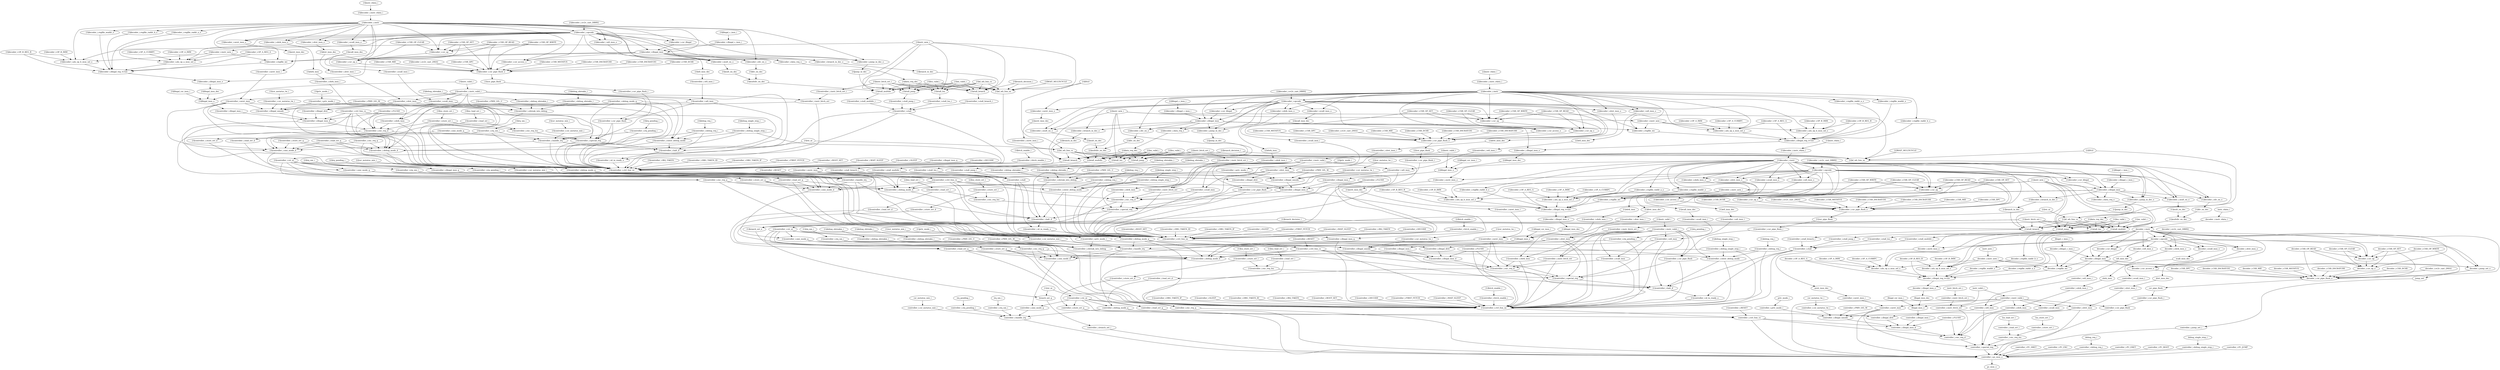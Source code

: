 strict digraph "" {
	"[1]decoder_i.regfile_waddr_o"	 [complexity=66,
		importance=0.226139331194,
		rank=0.00342635350294];
	"[1]decoder_i.illegal_reg_rv32e"	 [complexity=57,
		importance=0.224639396452,
		rank=0.00394104204302];
	"[1]decoder_i.regfile_waddr_o" -> "[1]decoder_i.illegal_reg_rv32e";
	"[3]lsu_valid_i"	 [complexity=16,
		importance=0.209964981004,
		rank=0.0131228113128];
	"[3]stall_branch"	 [complexity=56,
		importance=3.26242142534,
		rank=0.0582575254525];
	"[3]lsu_valid_i" -> "[3]stall_branch";
	"[3]stall_jump"	 [complexity=56,
		importance=3.2621961604,
		rank=0.0582535028642];
	"[3]lsu_valid_i" -> "[3]stall_jump";
	"[3]stall_multdiv"	 [complexity=56,
		importance=3.26198602576,
		rank=0.0582497504601];
	"[3]lsu_valid_i" -> "[3]stall_multdiv";
	"[3]stall_lsu"	 [complexity=56,
		importance=3.26140456313,
		rank=0.0582393671987];
	"[3]lsu_valid_i" -> "[3]stall_lsu";
	"[3]id_wb_fsm_ns"	 [complexity=12,
		importance=0.208469018314,
		rank=0.0173724181928];
	"[3]lsu_valid_i" -> "[3]id_wb_fsm_ns";
	"[2]ex_valid_i"	 [complexity=11,
		importance=0.0301391646461,
		rank=0.00273992405873];
	"[2]stall_lsu"	 [complexity=66,
		importance=0.737002077067,
		rank=0.0111666981374];
	"[2]ex_valid_i" -> "[2]stall_lsu";
	"[2]stall_jump"	 [complexity=66,
		importance=0.737793674335,
		rank=0.0111786920354];
	"[2]ex_valid_i" -> "[2]stall_jump";
	"[2]id_wb_fsm_ns"	 [complexity=7,
		importance=0.0286432019556,
		rank=0.00409188599366];
	"[2]ex_valid_i" -> "[2]id_wb_fsm_ns";
	"[2]stall_multdiv"	 [complexity=66,
		importance=0.737583539703,
		rank=0.0111755081773];
	"[2]ex_valid_i" -> "[2]stall_multdiv";
	"[2]stall_branch"	 [complexity=66,
		importance=0.73801893928,
		rank=0.0111821051406];
	"[2]ex_valid_i" -> "[2]stall_branch";
	"[2]controller_i.instr_valid_i"	 [complexity=43,
		importance=0.266761129451,
		rank=0.00620374719654];
	"[2]controller_i.ecall_insn"	 [complexity=73,
		importance=0.737230223282,
		rank=0.0100990441546];
	"[2]controller_i.instr_valid_i" -> "[2]controller_i.ecall_insn";
	"[2]controller_i.mret_insn"	 [complexity=40,
		importance=0.26489116767,
		rank=0.00662227919175];
	"[2]controller_i.instr_valid_i" -> "[2]controller_i.mret_insn";
	"[2]controller_i.instr_fetch_err"	 [complexity=73,
		importance=0.736687592619,
		rank=0.0100916108578];
	"[2]controller_i.instr_valid_i" -> "[2]controller_i.instr_fetch_err";
	"[2]controller_i.wfi_insn"	 [complexity=38,
		importance=0.0719428705652,
		rank=0.00189323343593];
	"[2]controller_i.instr_valid_i" -> "[2]controller_i.wfi_insn";
	"[2]controller_i.ebrk_insn"	 [complexity=73,
		importance=0.737230223282,
		rank=0.0100990441546];
	"[2]controller_i.instr_valid_i" -> "[2]controller_i.ebrk_insn";
	"[2]controller_i.dret_insn"	 [complexity=40,
		importance=0.26489116767,
		rank=0.00662227919175];
	"[2]controller_i.instr_valid_i" -> "[2]controller_i.dret_insn";
	"[2]controller_i.ctrl_fsm_ns"	 [complexity=52,
		importance=0.233985357101,
		rank=0.00449971840579];
	"[2]controller_i.instr_valid_i" -> "[2]controller_i.ctrl_fsm_ns";
	"[2]controller_i.halt_if"	 [complexity=56,
		importance=0.241803290601,
		rank=0.0043179159036];
	"[2]controller_i.instr_valid_i" -> "[2]controller_i.halt_if";
	"[2]controller_i.csr_pipe_flush"	 [complexity=66,
		importance=0.73465243623,
		rank=0.0111310975186];
	"[2]controller_i.instr_valid_i" -> "[2]controller_i.csr_pipe_flush";
	"[2]controller_i.enter_debug_mode"	 [complexity=61,
		importance=0.968949479747,
		rank=0.0158844177008];
	"[2]controller_i.instr_valid_i" -> "[2]controller_i.enter_debug_mode";
	"[3]fetch_enable_i"	 [complexity=43,
		importance=1.07919277602,
		rank=0.025097506419];
	"[3]controller_i.fetch_enable_i"	 [complexity=43,
		importance=1.07769681333,
		rank=0.025062716589];
	"[3]fetch_enable_i" -> "[3]controller_i.fetch_enable_i";
	"[2]csr_pipe_flush"	 [complexity=69,
		importance=0.745910741598,
		rank=0.0108103006029];
	"[2]controller_i.csr_pipe_flush_i"	 [complexity=69,
		importance=0.739402811365,
		rank=0.0107159827734];
	"[2]csr_pipe_flush" -> "[2]controller_i.csr_pipe_flush_i";
	"[3]decoder_i.CSR_DCSR"	 [complexity=71,
		importance=3.28183374865,
		rank=0.0462230105443];
	"[3]decoder_i.csr_pipe_flush_o"	 [complexity=59,
		importance=3.28033778596,
		rank=0.0555989455247];
	"[3]decoder_i.CSR_DCSR" -> "[3]decoder_i.csr_pipe_flush_o";
	"[1]controller_i.ebrk_insn_i"	 [complexity=47,
		importance=0.205926607698,
		rank=0.00438141718506];
	"[1]controller_i.ebrk_insn"	 [complexity=44,
		importance=0.203305999466,
		rank=0.00462059089696];
	"[1]controller_i.ebrk_insn_i" -> "[1]controller_i.ebrk_insn";
	"[2]controller_i.dret_insn_i"	 [complexity=43,
		importance=0.267511775902,
		rank=0.00622120409074];
	"[2]controller_i.dret_insn_i" -> "[2]controller_i.dret_insn";
	"[2]controller_i.stall_jump_i"	 [complexity=66,
		importance=0.735181925314,
		rank=0.0111391200805];
	"[2]controller_i.stall"	 [complexity=61,
		importance=0.732380100379,
		rank=0.0120062311538];
	"[2]controller_i.stall_jump_i" -> "[2]controller_i.stall";
	"[2]controller_i.id_in_ready_o"	 [complexity=53,
		importance=0.237094662184,
		rank=0.00447348419215];
	"[2]controller_i.stall" -> "[2]controller_i.id_in_ready_o";
	"[2]controller_i.stall" -> "[2]controller_i.ctrl_fsm_ns";
	"[2]controller_i.stall" -> "[2]controller_i.halt_if";
	"decoder_i.CSR_OP_SET"	 [complexity=28,
		importance=0.67544184516,
		rank=0.0241229230414];
	"decoder_i.csr_op_o"	 [complexity=19,
		importance=0.223785925938,
		rank=0.0117782066283];
	"decoder_i.CSR_OP_SET" -> "decoder_i.csr_op_o";
	"decoder_i.csr_pipe_flush_o"	 [complexity=11,
		importance=0.0440363348055,
		rank=0.00400330316414];
	"decoder_i.CSR_OP_SET" -> "decoder_i.csr_pipe_flush_o";
	"decoder_i.csr_op"	 [complexity=26,
		importance=0.67394588247,
		rank=0.0259209954796];
	"decoder_i.CSR_OP_SET" -> "decoder_i.csr_op";
	"[3]controller_i.FLUSH"	 [complexity=69,
		importance=3.2664454329,
		rank=0.0473397888826];
	"[3]controller_i.exc_req_d"	 [complexity=56,
		importance=3.2587641056,
		rank=0.0581922161713];
	"[3]controller_i.FLUSH" -> "[3]controller_i.exc_req_d";
	"[3]controller_i.illegal_insn_d"	 [complexity=63,
		importance=3.26494947021,
		rank=0.0518245947652];
	"[3]controller_i.FLUSH" -> "[3]controller_i.illegal_insn_d";
	"[3]controller_i.ctrl_fsm_ns"	 [complexity=42,
		importance=1.07545285245,
		rank=0.0256060202965];
	"[3]controller_i.FLUSH" -> "[3]controller_i.ctrl_fsm_ns";
	"[2]controller_i.irq_nm_i"	 [complexity=67,
		importance=0.731001229824,
		rank=0.0109104661168];
	"[2]controller_i.handle_irq"	 [complexity=61,
		importance=0.728757268951,
		rank=0.0119468404746];
	"[2]controller_i.irq_nm_i" -> "[2]controller_i.handle_irq";
	"[2]controller_i.nmi_mode_d"	 [complexity=40,
		importance=0.199987160601,
		rank=0.00499967901502];
	"[2]controller_i.irq_nm_i" -> "[2]controller_i.nmi_mode_d";
	"[2]controller_i.irq_nm_i" -> "[2]controller_i.ctrl_fsm_ns";
	"[2]instr_rdata_i"	 [complexity=20,
		importance=0.0745540896021,
		rank=0.00372770448011];
	"[2]decoder_i.instr_rdata_i"	 [complexity=20,
		importance=0.0730581269117,
		rank=0.00365290634558];
	"[2]instr_rdata_i" -> "[2]decoder_i.instr_rdata_i";
	"controller_i.instr_valid_i"	 [complexity=30,
		importance=0.0371059466384,
		rank=0.00123686488795];
	"controller_i.ecall_insn"	 [complexity=15,
		importance=0.025331258194,
		rank=0.00168875054627];
	"controller_i.instr_valid_i" -> "controller_i.ecall_insn";
	"controller_i.wfi_insn"	 [complexity=27,
		importance=0.035235984857,
		rank=0.00130503647618];
	"controller_i.instr_valid_i" -> "controller_i.wfi_insn";
	"controller_i.dret_insn"	 [complexity=24,
		importance=0.0332677096612,
		rank=0.00138615456922];
	"controller_i.instr_valid_i" -> "controller_i.dret_insn";
	"controller_i.instr_fetch_err"	 [complexity=15,
		importance=0.0247886275305,
		rank=0.0016525751687];
	"controller_i.instr_valid_i" -> "controller_i.instr_fetch_err";
	"controller_i.pc_mux_o"	 [complexity=0,
		importance=0.013510906716,
		rank=0.0];
	"controller_i.instr_valid_i" -> "controller_i.pc_mux_o";
	"controller_i.ebrk_insn"	 [complexity=15,
		importance=0.025331258194,
		rank=0.00168875054627];
	"controller_i.instr_valid_i" -> "controller_i.ebrk_insn";
	"controller_i.mret_insn"	 [complexity=27,
		importance=0.035235984857,
		rank=0.00130503647618];
	"controller_i.instr_valid_i" -> "controller_i.mret_insn";
	"controller_i.csr_pipe_flush"	 [complexity=8,
		importance=0.022753471142,
		rank=0.00284418389275];
	"controller_i.instr_valid_i" -> "controller_i.csr_pipe_flush";
	"[1]controller_i.RESET"	 [complexity=23,
		importance=0.0408361497592,
		rank=0.00177548477214];
	"controller_i.ctrl_fsm_cs"	 [complexity=21,
		importance=0.0393401870688,
		rank=0.00187334224137];
	"[1]controller_i.RESET" -> "controller_i.ctrl_fsm_cs";
	"decoder_i.csr_illegal"	 [complexity=5,
		importance=0.0255106559712,
		rank=0.00510213119424];
	"decoder_i.illegal_insn"	 [complexity=3,
		importance=0.0240038673223,
		rank=0.00800128910745];
	"decoder_i.csr_illegal" -> "decoder_i.illegal_insn";
	"[2]debug_req_i"	 [complexity=41,
		importance=0.527785051405,
		rank=0.0128728061318];
	"[2]controller_i.debug_req_i"	 [complexity=41,
		importance=0.526289088715,
		rank=0.0128363192369];
	"[2]debug_req_i" -> "[2]controller_i.debug_req_i";
	"[3]decoder_i.alu_op_a_mux_sel_o"	 [complexity=85,
		importance=3.28706856413,
		rank=0.0386713948722];
	"[3]decoder_i.illegal_reg_rv32e"	 [complexity=76,
		importance=3.28296610633,
		rank=0.0431969224517];
	"[3]decoder_i.alu_op_a_mux_sel_o" -> "[3]decoder_i.illegal_reg_rv32e";
	"[1]rst_ni"	 [complexity=3,
		importance=0.0392545052717,
		rank=0.0130848350906];
	"[1]controller_i.rst_ni"	 [complexity=22,
		importance=0.0802698366008,
		rank=0.0036486289364];
	"[1]rst_ni" -> "[1]controller_i.rst_ni";
	branch_set_q	 [complexity=2,
		importance=0.0188792712906,
		rank=0.00943963564532];
	"[1]rst_ni" -> branch_set_q;
	"[2]controller_i.csr_mstatus_mie_i"	 [complexity=67,
		importance=0.731001229824,
		rank=0.0109104661168];
	"[2]controller_i.csr_mstatus_mie_i" -> "[2]controller_i.handle_irq";
	"[1]controller_i.enter_debug_mode"	 [complexity=32,
		importance=0.257050514659,
		rank=0.00803282858308];
	"[1]controller_i.halt_if"	 [complexity=27,
		importance=0.0638285493294,
		rank=0.00236402034553];
	"[1]controller_i.enter_debug_mode" -> "[1]controller_i.halt_if";
	"[1]controller_i.ctrl_fsm_ns"	 [complexity=23,
		importance=0.0560106158287,
		rank=0.00243524416647];
	"[1]controller_i.enter_debug_mode" -> "[1]controller_i.ctrl_fsm_ns";
	"[3]data_req_dec"	 [complexity=16,
		importance=0.419287890504,
		rank=0.0262054931565];
	"[3]data_req_dec" -> "[3]stall_branch";
	"[3]data_req_dec" -> "[3]stall_jump";
	"[3]data_req_dec" -> "[3]stall_multdiv";
	"[3]data_req_dec" -> "[3]stall_lsu";
	"[3]data_req_dec" -> "[3]id_wb_fsm_ns";
	"controller_i.illegal_umode"	 [complexity=21,
		importance=0.0323673811082,
		rank=0.0015413038623];
	"controller_i.illegal_insn_d"	 [complexity=15,
		importance=0.0286480190585,
		rank=0.00190986793723];
	"controller_i.illegal_umode" -> "controller_i.illegal_insn_d";
	"decoder_i.alu_op_b_mux_sel_o"	 [complexity=37,
		importance=0.0500285018707,
		rank=0.00135212167218];
	"decoder_i.illegal_reg_rv32e"	 [complexity=28,
		importance=0.04666465518,
		rank=0.00166659482786];
	"decoder_i.alu_op_b_mux_sel_o" -> "decoder_i.illegal_reg_rv32e";
	"[1]jump_in_dec"	 [complexity=39,
		importance=0.206215527011,
		rank=0.00528757761567];
	"[1]stall_jump"	 [complexity=37,
		importance=0.203869450518,
		rank=0.00550998514914];
	"[1]jump_in_dec" -> "[1]stall_jump";
	"[3]controller_i.ebrk_insn_i"	 [complexity=66,
		importance=3.26425331758,
		rank=0.0494583835996];
	"[3]controller_i.ebrk_insn"	 [complexity=63,
		importance=3.26163270934,
		rank=0.0517719477674];
	"[3]controller_i.ebrk_insn_i" -> "[3]controller_i.ebrk_insn";
	"[1]csr_mstatus_tw_i"	 [complexity=56,
		importance=0.214082045943,
		rank=0.00382289367756];
	"[1]controller_i.csr_mstatus_tw_i"	 [complexity=56,
		importance=0.212586083253,
		rank=0.00379618005809];
	"[1]csr_mstatus_tw_i" -> "[1]controller_i.csr_mstatus_tw_i";
	"[3]controller_i.csr_mstatus_tw_i"	 [complexity=75,
		importance=3.27091279313,
		rank=0.0436121705751];
	"[3]controller_i.illegal_umode"	 [complexity=69,
		importance=3.26866883226,
		rank=0.0473720120617];
	"[3]controller_i.csr_mstatus_tw_i" -> "[3]controller_i.illegal_umode";
	"[2]fetch_enable_i"	 [complexity=53,
		importance=0.237725280664,
		rank=0.00448538265403];
	"[2]controller_i.fetch_enable_i"	 [complexity=53,
		importance=0.236229317973,
		rank=0.00445715694289];
	"[2]fetch_enable_i" -> "[2]controller_i.fetch_enable_i";
	"[2]csr_mstatus_mie_i"	 [complexity=67,
		importance=0.732497192514,
		rank=0.0109327939181];
	"[2]csr_mstatus_mie_i" -> "[2]controller_i.csr_mstatus_mie_i";
	"[3]controller_i.illegal_insn_i"	 [complexity=69,
		importance=3.26830755712,
		rank=0.0473667761901];
	"[3]controller_i.illegal_insn_i" -> "[3]controller_i.illegal_insn_d";
	"[3]illegal_insn_o"	 [complexity=69,
		importance=3.27203367274,
		rank=0.0474207778658];
	"[3]illegal_insn_o" -> "[3]controller_i.illegal_insn_i";
	"[3]controller_i.dret_insn_i"	 [complexity=47,
		importance=0.272483825164,
		rank=0.00579752819498];
	"[3]controller_i.dret_insn"	 [complexity=44,
		importance=0.269863216932,
		rank=0.00613325493028];
	"[3]controller_i.dret_insn_i" -> "[3]controller_i.dret_insn";
	"[2]illegal_csr_insn_i"	 [complexity=36,
		importance=0.0739350699916,
		rank=0.00205375194421];
	"[2]illegal_insn_o"	 [complexity=32,
		importance=0.0724391073011,
		rank=0.00226372210316];
	"[2]illegal_csr_insn_i" -> "[2]illegal_insn_o";
	"[3]ebrk_insn"	 [complexity=66,
		importance=3.26650269183,
		rank=0.0494924650277];
	"[3]ebrk_insn" -> "[3]controller_i.ebrk_insn_i";
	"[3]decoder_i.CSR_DSCRATCH0"	 [complexity=71,
		importance=3.28183374865,
		rank=0.0462230105443];
	"[3]decoder_i.CSR_DSCRATCH0" -> "[3]decoder_i.csr_pipe_flush_o";
	"[3]decoder_i.CSR_DSCRATCH1"	 [complexity=71,
		importance=3.28183374865,
		rank=0.0462230105443];
	"[3]decoder_i.CSR_DSCRATCH1" -> "[3]decoder_i.csr_pipe_flush_o";
	"[3]IDLE"	 [complexity=18,
		importance=0.418433999318,
		rank=0.0232463332954];
	"[2]id_wb_fsm_cs"	 [complexity=10,
		importance=0.204446166565,
		rank=0.0204446166565];
	"[3]IDLE" -> "[2]id_wb_fsm_cs";
	"[3]IDLE" -> "[3]id_wb_fsm_ns";
	"decoder_i.instr_rdata_i"	 [complexity=36,
		importance=0.0481615812672,
		rank=0.00133782170187];
	"decoder_i.instr"	 [complexity=34,
		importance=0.0462916194858,
		rank=0.00136151822017];
	"decoder_i.instr_rdata_i" -> "decoder_i.instr";
	"[1]decoder_i.dret_insn_o"	 [complexity=56,
		importance=0.217619222068,
		rank=0.00388605753694];
	"[1]dret_insn_dec"	 [complexity=56,
		importance=0.21611243342,
		rank=0.00385915059678];
	"[1]decoder_i.dret_insn_o" -> "[1]dret_insn_dec";
	"[2]controller_i.handle_irq" -> "[2]controller_i.nmi_mode_d";
	"[2]controller_i.handle_irq" -> "[2]controller_i.ctrl_fsm_ns";
	"[2]controller_i.handle_irq" -> "[2]controller_i.halt_if";
	"[1]id_wb_fsm_cs"	 [complexity=5,
		importance=0.0246203502067,
		rank=0.00492407004135];
	"[1]stall_multdiv"	 [complexity=37,
		importance=0.203659315886,
		rank=0.00550430583477];
	"[1]id_wb_fsm_cs" -> "[1]stall_multdiv";
	"[1]stall_lsu"	 [complexity=37,
		importance=0.20307785325,
		rank=0.00548859062839];
	"[1]id_wb_fsm_cs" -> "[1]stall_lsu";
	"[1]branch_set_n"	 [complexity=4,
		importance=0.0206765973311,
		rank=0.00516914933278];
	"[1]id_wb_fsm_cs" -> "[1]branch_set_n";
	"[1]id_wb_fsm_cs" -> "[1]stall_jump";
	"[1]stall_branch"	 [complexity=37,
		importance=0.204094715464,
		rank=0.00551607339092];
	"[1]id_wb_fsm_cs" -> "[1]stall_branch";
	"[3]controller_i.wfi_insn"	 [complexity=75,
		importance=3.27153743601,
		rank=0.0436204991468];
	"[3]controller_i.special_req"	 [complexity=49,
		importance=3.25512091984,
		rank=0.0664310391804];
	"[3]controller_i.wfi_insn" -> "[3]controller_i.special_req";
	"[3]controller_i.wfi_insn" -> "[3]controller_i.illegal_umode";
	"[3]controller_i.wfi_insn" -> "[3]controller_i.ctrl_fsm_ns";
	"[2]controller_i.BOOT_SET"	 [complexity=54,
		importance=0.235481319791,
		rank=0.00436076518132];
	"[2]controller_i.BOOT_SET" -> "[2]controller_i.ctrl_fsm_ns";
	"[3]instr_valid_i"	 [complexity=47,
		importance=0.273229141404,
		rank=0.00581338598732];
	"[3]instr_valid_i" -> "[3]illegal_insn_o";
	"[3]controller_i.instr_valid_i"	 [complexity=47,
		importance=0.271733178714,
		rank=0.00578155699391];
	"[3]instr_valid_i" -> "[3]controller_i.instr_valid_i";
	"[3]controller_i.IRQ_TAKEN"	 [complexity=48,
		importance=3.22785452005,
		rank=0.0672469691678];
	"[3]controller_i.IRQ_TAKEN" -> "[3]controller_i.ctrl_fsm_ns";
	"[1]controller_i.PRIV_LVL_U"	 [complexity=32,
		importance=0.062617726466,
		rank=0.00195680395206];
	"[1]controller_i.ebreak_into_debug"	 [complexity=25,
		importance=0.0611217637756,
		rank=0.00244487055102];
	"[1]controller_i.PRIV_LVL_U" -> "[1]controller_i.ebreak_into_debug";
	"controller_i.FLUSH"	 [complexity=21,
		importance=0.030143981749,
		rank=0.00143542770233];
	"controller_i.FLUSH" -> "controller_i.illegal_insn_d";
	"controller_i.exc_req_d"	 [complexity=8,
		importance=0.0224626544453,
		rank=0.00280783180566];
	"controller_i.FLUSH" -> "controller_i.exc_req_d";
	"[1]controller_i.PRIV_LVL_M"	 [complexity=32,
		importance=0.062617726466,
		rank=0.00195680395206];
	"[1]controller_i.illegal_umode"	 [complexity=50,
		importance=0.21034212238,
		rank=0.00420684244761];
	"[1]controller_i.PRIV_LVL_M" -> "[1]controller_i.illegal_umode";
	"[1]controller_i.PRIV_LVL_M" -> "[1]controller_i.ebreak_into_debug";
	"[3]decoder_i.regfile_waddr_o"	 [complexity=85,
		importance=3.28446604107,
		rank=0.0386407769538];
	"[3]decoder_i.regfile_waddr_o" -> "[3]decoder_i.illegal_reg_rv32e";
	"[3]branch_decision_i"	 [complexity=16,
		importance=0.209964981004,
		rank=0.0131228113128];
	"[3]branch_decision_i" -> "[3]stall_branch";
	"[3]branch_decision_i" -> "[3]id_wb_fsm_ns";
	"controller_i.ecall_insn" -> "controller_i.exc_req_d";
	"[1]controller_i.illegal_insn_d"	 [complexity=44,
		importance=0.206622760331,
		rank=0.0046959718257];
	"[1]controller_i.illegal_umode" -> "[1]controller_i.illegal_insn_d";
	"[2]controller_i.illegal_insn_i"	 [complexity=32,
		importance=0.0687129916752,
		rank=0.00214728098985];
	"[2]illegal_insn_o" -> "[2]controller_i.illegal_insn_i";
	instr_valid_i	 [complexity=30,
		importance=0.0386019093288,
		rank=0.00128673031096];
	instr_valid_i -> "controller_i.instr_valid_i";
	illegal_insn_o	 [complexity=21,
		importance=0.0357322215929,
		rank=0.00170153436157];
	instr_valid_i -> illegal_insn_o;
	"[3]controller_i.DBG_TAKEN_ID"	 [complexity=44,
		importance=1.07694881515,
		rank=0.0244761094351];
	"[3]controller_i.DBG_TAKEN_ID" -> "[3]controller_i.ctrl_fsm_ns";
	"[3]controller_i.DBG_TAKEN_IF"	 [complexity=48,
		importance=3.22785452005,
		rank=0.0672469691678];
	"[3]controller_i.DBG_TAKEN_IF" -> "[3]controller_i.ctrl_fsm_ns";
	"[2]controller_i.exc_req_d"	 [complexity=66,
		importance=0.734361619534,
		rank=0.0111266912051];
	"[1]controller_i.exc_req_q"	 [complexity=26,
		importance=0.170551755921,
		rank=0.00655968292003];
	"[2]controller_i.exc_req_d" -> "[1]controller_i.exc_req_q";
	"[2]controller_i.special_req"	 [complexity=59,
		importance=0.730718433776,
		rank=0.0123850581996];
	"[2]controller_i.exc_req_d" -> "[2]controller_i.special_req";
	"[3]decoder_i.wfi_insn_o"	 [complexity=78,
		importance=3.27791420714,
		rank=0.0420245411172];
	"[3]wfi_insn_dec"	 [complexity=78,
		importance=3.27640741849,
		rank=0.042005223314];
	"[3]decoder_i.wfi_insn_o" -> "[3]wfi_insn_dec";
	"[1]div_en_dec"	 [complexity=42,
		importance=0.208702820101,
		rank=0.00496911476432];
	"[1]multdiv_en_dec"	 [complexity=39,
		importance=0.206337776798,
		rank=0.0052907122256];
	"[1]div_en_dec" -> "[1]multdiv_en_dec";
	"[3]controller_i.csr_pipe_flush"	 [complexity=56,
		importance=3.25905492229,
		rank=0.0581974093266];
	"[3]controller_i.csr_pipe_flush" -> "[3]controller_i.special_req";
	"[3]controller_i.csr_pipe_flush" -> "[3]controller_i.ctrl_fsm_ns";
	"[1]branch_in_dec"	 [complexity=39,
		importance=0.206443128435,
		rank=0.00529341354961];
	"[1]branch_in_dec" -> "[1]stall_branch";
	"[2]div_en_dec"	 [complexity=71,
		importance=0.742627043918,
		rank=0.0104595358298];
	"[2]multdiv_en_dec"	 [complexity=68,
		importance=0.740262000615,
		rank=0.0108862058914];
	"[2]div_en_dec" -> "[2]multdiv_en_dec";
	"[3]rst_ni"	 [complexity=11,
		importance=0.41038829582,
		rank=0.0373080268928];
	"[3]rst_ni" -> "[2]id_wb_fsm_cs";
	"[3]controller_i.rst_ni"	 [complexity=42,
		importance=0.53109557146,
		rank=0.0126451326538];
	"[3]rst_ni" -> "[3]controller_i.rst_ni";
	"[1]controller_i.stall_multdiv_i"	 [complexity=37,
		importance=0.201187692696,
		rank=0.00543750520799];
	"[1]stall_multdiv" -> "[1]controller_i.stall_multdiv_i";
	"[1]controller_i.exc_req_q" -> "[1]controller_i.ctrl_fsm_ns";
	"[1]controller_i.nmi_mode_d"	 [complexity=9,
		importance=0.0760560461926,
		rank=0.00845067179918];
	"[1]controller_i.exc_req_q" -> "[1]controller_i.nmi_mode_d";
	"[1]controller_i.debug_mode_d"	 [complexity=26,
		importance=0.035371155175,
		rank=0.00136042904519];
	"[1]controller_i.exc_req_q" -> "[1]controller_i.debug_mode_d";
	"[2]controller_i.ecall_insn" -> "[2]controller_i.exc_req_d";
	"[2]controller_i.ecall_insn" -> "[2]controller_i.ctrl_fsm_ns";
	"[1]decoder_i.div_en_o"	 [complexity=42,
		importance=0.210440898318,
		rank=0.00501049757901];
	"[1]decoder_i.div_en_o" -> "[1]div_en_dec";
	"controller_i.special_req"	 [complexity=1,
		importance=0.0188194686878,
		rank=0.0188194686878];
	"controller_i.special_req" -> "controller_i.pc_mux_o";
	irq_pending_i	 [complexity=7,
		importance=0.0746418542897,
		rank=0.0106631220414];
	"controller_i.irq_pending_i"	 [complexity=7,
		importance=0.0731458915993,
		rank=0.0104494130856];
	irq_pending_i -> "controller_i.irq_pending_i";
	"[2]controller_i.illegal_dret"	 [complexity=32,
		importance=0.0671059916207,
		rank=0.00209706223815];
	"[2]controller_i.illegal_insn_d"	 [complexity=26,
		importance=0.0653549047667,
		rank=0.00251365018334];
	"[2]controller_i.illegal_dret" -> "[2]controller_i.illegal_insn_d";
	"[2]controller_i.debug_mode_d"	 [complexity=39,
		importance=0.262022563921,
		rank=0.00671852728003];
	"[2]controller_i.mret_insn" -> "[2]controller_i.debug_mode_d";
	"[2]controller_i.mret_insn" -> "[2]controller_i.special_req";
	"[2]controller_i.illegal_umode"	 [complexity=32,
		importance=0.0690742668164,
		rank=0.00215857083801];
	"[2]controller_i.mret_insn" -> "[2]controller_i.illegal_umode";
	"[2]controller_i.mret_insn" -> "[2]controller_i.nmi_mode_d";
	"[2]controller_i.mret_insn" -> "[2]controller_i.ctrl_fsm_ns";
	"[3]controller_i.stall_lsu_i"	 [complexity=56,
		importance=3.25932057482,
		rank=0.0582021531218];
	"[3]controller_i.stall"	 [complexity=51,
		importance=3.25678258644,
		rank=0.0638584820871];
	"[3]controller_i.stall_lsu_i" -> "[3]controller_i.stall";
	"[3]decoder_i.csr_op_o"	 [complexity=67,
		importance=16.4052931817,
		rank=0.244855122115];
	"[3]decoder_i.csr_op_o" -> "[3]decoder_i.csr_pipe_flush_o";
	"[1]decoder_i.alu_op_a_mux_sel_o"	 [complexity=66,
		importance=0.228741854256,
		rank=0.00346578567055];
	"[1]decoder_i.alu_op_a_mux_sel_o" -> "[1]decoder_i.illegal_reg_rv32e";
	"[1]controller_i.load_err_q"	 [complexity=26,
		importance=0.170623067479,
		rank=0.00656242567229];
	"[1]controller_i.load_err_q" -> "[1]controller_i.ctrl_fsm_ns";
	"[1]controller_i.load_err_q" -> "[1]controller_i.nmi_mode_d";
	"[1]controller_i.load_err_q" -> "[1]controller_i.debug_mode_d";
	"[2]decoder_i.CSR_MSTATUS"	 [complexity=75,
		importance=0.757431262584,
		rank=0.0100990835011];
	"[2]decoder_i.csr_pipe_flush_o"	 [complexity=69,
		importance=0.755935299894,
		rank=0.0109555840564];
	"[2]decoder_i.CSR_MSTATUS" -> "[2]decoder_i.csr_pipe_flush_o";
	"[2]decoder_i.sv2v_cast_DB892"	 [complexity=18,
		importance=0.0702531972506,
		rank=0.00390295540281];
	"[2]decoder_i.opcode"	 [complexity=15,
		importance=0.0687572345601,
		rank=0.00458381563734];
	"[2]decoder_i.sv2v_cast_DB892" -> "[2]decoder_i.opcode";
	"decoder_i.alu_op_a_mux_sel_o"	 [complexity=37,
		importance=0.050767112984,
		rank=0.0013720841347];
	"decoder_i.alu_op_a_mux_sel_o" -> "decoder_i.illegal_reg_rv32e";
	"[1]controller_i.load_err_d"	 [complexity=5,
		importance=0.126152827067,
		rank=0.0252305654134];
	"controller_i.load_err_q"	 [complexity=3,
		importance=0.124189380437,
		rank=0.0413964601456];
	"[1]controller_i.load_err_d" -> "controller_i.load_err_q";
	"[1]ecall_insn_dec"	 [complexity=47,
		importance=0.208175981952,
		rank=0.00442927621175];
	"[1]controller_i.ecall_insn_i"	 [complexity=47,
		importance=0.205926607698,
		rank=0.00438141718506];
	"[1]ecall_insn_dec" -> "[1]controller_i.ecall_insn_i";
	"decoder_i.ebrk_insn_o"	 [complexity=18,
		importance=0.031708029329,
		rank=0.00176155718495];
	ebrk_insn	 [complexity=18,
		importance=0.0302012406802,
		rank=0.00167784670445];
	"decoder_i.ebrk_insn_o" -> ebrk_insn;
	"[1]controller_i.DBG_TAKEN_IF"	 [complexity=29,
		importance=0.169527810177,
		rank=0.00584578655781];
	"[1]controller_i.DBG_TAKEN_IF" -> "[1]controller_i.ctrl_fsm_ns";
	"[3]controller_i.exc_req_lsu"	 [complexity=56,
		importance=3.25764533526,
		rank=0.0581722381296];
	"[3]controller_i.exc_req_lsu" -> "[3]controller_i.special_req";
	"[1]decoder_i.opcode"	 [complexity=43,
		importance=0.215328948411,
		rank=0.00500764996306];
	"[1]decoder_i.opcode" -> "[1]decoder_i.dret_insn_o";
	"[1]decoder_i.opcode" -> "[1]decoder_i.div_en_o";
	"[1]decoder_i.opcode" -> "[1]decoder_i.alu_op_a_mux_sel_o";
	"[1]decoder_i.data_req_o"	 [complexity=41,
		importance=0.411796459651,
		rank=0.010043816089];
	"[1]decoder_i.opcode" -> "[1]decoder_i.data_req_o";
	"[1]decoder_i.csr_illegal"	 [complexity=42,
		importance=0.213081015488,
		rank=0.00507335751161];
	"[1]decoder_i.opcode" -> "[1]decoder_i.csr_illegal";
	"[1]decoder_i.ecall_insn_o"	 [complexity=47,
		importance=0.209682770601,
		rank=0.00446133554471];
	"[1]decoder_i.opcode" -> "[1]decoder_i.ecall_insn_o";
	"[1]decoder_i.illegal_insn"	 [complexity=40,
		importance=0.211574226839,
		rank=0.00528935567097];
	"[1]decoder_i.opcode" -> "[1]decoder_i.illegal_insn";
	"[1]decoder_i.mult_en_o"	 [complexity=42,
		importance=0.210440898318,
		rank=0.00501049757901];
	"[1]decoder_i.opcode" -> "[1]decoder_i.mult_en_o";
	"[1]decoder_i.ebrk_insn_o"	 [complexity=47,
		importance=0.209682770601,
		rank=0.00446133554471];
	"[1]decoder_i.opcode" -> "[1]decoder_i.ebrk_insn_o";
	"[1]decoder_i.csr_op"	 [complexity=55,
		importance=3.34356700155,
		rank=0.0607921273009];
	"[1]decoder_i.opcode" -> "[1]decoder_i.csr_op";
	"[1]decoder_i.regfile_we"	 [complexity=66,
		importance=0.226622098371,
		rank=0.00343366815714];
	"[1]decoder_i.opcode" -> "[1]decoder_i.regfile_we";
	"[1]decoder_i.alu_op_b_mux_sel_o"	 [complexity=66,
		importance=0.228003243143,
		rank=0.00345459459307];
	"[1]decoder_i.opcode" -> "[1]decoder_i.alu_op_b_mux_sel_o";
	"[1]decoder_i.branch_in_dec_o"	 [complexity=39,
		importance=0.208147951317,
		rank=0.00533712695684];
	"[1]decoder_i.opcode" -> "[1]decoder_i.branch_in_dec_o";
	"[1]decoder_i.csr_access_o"	 [complexity=48,
		importance=0.667753237855,
		rank=0.0139115257886];
	"[1]decoder_i.opcode" -> "[1]decoder_i.csr_access_o";
	"[1]decoder_i.jump_in_dec_o"	 [complexity=39,
		importance=0.207915676377,
		rank=0.00533117118914];
	"[1]decoder_i.opcode" -> "[1]decoder_i.jump_in_dec_o";
	"[1]decoder_i.wfi_insn_o"	 [complexity=59,
		importance=0.219587497264,
		rank=0.00372182198753];
	"[1]decoder_i.opcode" -> "[1]decoder_i.wfi_insn_o";
	"[1]decoder_i.mret_insn_o"	 [complexity=59,
		importance=0.219587497264,
		rank=0.00372182198753];
	"[1]decoder_i.opcode" -> "[1]decoder_i.mret_insn_o";
	"[1]decoder_i.OP_B_REG_B"	 [complexity=72,
		importance=5.01756731183,
		rank=0.0696884348866];
	"[1]decoder_i.OP_B_REG_B" -> "[1]decoder_i.illegal_reg_rv32e";
	"[1]decoder_i.OP_B_REG_B" -> "[1]decoder_i.alu_op_b_mux_sel_o";
	"[3]decoder_i.OP_A_CURRPC"	 [complexity=97,
		importance=19.7239073475,
		rank=0.203339251005];
	"[3]decoder_i.OP_A_CURRPC" -> "[3]decoder_i.alu_op_a_mux_sel_o";
	"controller_i.load_err_q" -> "controller_i.pc_mux_o";
	"controller_i.PC_DRET"	 [complexity=2,
		importance=0.0150068694064,
		rank=0.00750343470319];
	"controller_i.PC_DRET" -> "controller_i.pc_mux_o";
	"[2]decoder_i.regfile_raddr_b_o"	 [complexity=48,
		importance=0.0848714756299,
		rank=0.00176815574229];
	"[2]decoder_i.illegal_reg_rv32e"	 [complexity=39,
		importance=0.0833715408882,
		rank=0.00213773181765];
	"[2]decoder_i.regfile_raddr_b_o" -> "[2]decoder_i.illegal_reg_rv32e";
	"controller_i.load_err_i"	 [complexity=11,
		importance=0.0232138458882,
		rank=0.0021103496262];
	"controller_i.exc_req_lsu"	 [complexity=8,
		importance=0.0213438841067,
		rank=0.00266798551334];
	"controller_i.load_err_i" -> "controller_i.exc_req_lsu";
	"decoder_i.CSR_DPC"	 [complexity=23,
		importance=0.045532297496,
		rank=0.00197966510852];
	"decoder_i.CSR_DPC" -> "decoder_i.csr_pipe_flush_o";
	"[1]controller_i.rst_ni" -> "controller_i.load_err_q";
	"controller_i.nmi_mode_q"	 [complexity=7,
		importance=0.0736930026887,
		rank=0.0105275718127];
	"[1]controller_i.rst_ni" -> "controller_i.nmi_mode_q";
	"controller_i.store_err_q"	 [complexity=3,
		importance=0.124236135488,
		rank=0.0414120451626];
	"[1]controller_i.rst_ni" -> "controller_i.store_err_q";
	"[1]controller_i.rst_ni" -> "controller_i.ctrl_fsm_cs";
	"controller_i.debug_mode_q"	 [complexity=24,
		importance=0.0331295964898,
		rank=0.00138039985374];
	"[1]controller_i.rst_ni" -> "controller_i.debug_mode_q";
	"controller_i.exc_req_q"	 [complexity=3,
		importance=0.124118068878,
		rank=0.0413726896261];
	"[1]controller_i.rst_ni" -> "controller_i.exc_req_q";
	lsu_load_err_i	 [complexity=11,
		importance=0.0247098085786,
		rank=0.00224634623442];
	lsu_load_err_i -> "controller_i.load_err_i";
	"[1]controller_i.csr_pipe_flush"	 [complexity=37,
		importance=0.200728212414,
		rank=0.005425086822];
	"[1]controller_i.csr_pipe_flush" -> "[1]controller_i.ctrl_fsm_ns";
	"[1]controller_i.special_req"	 [complexity=30,
		importance=0.19679420996,
		rank=0.00655980699866];
	"[1]controller_i.csr_pipe_flush" -> "[1]controller_i.special_req";
	"[3]csr_mstatus_tw_i"	 [complexity=75,
		importance=3.27240875582,
		rank=0.0436321167443];
	"[3]csr_mstatus_tw_i" -> "[3]controller_i.csr_mstatus_tw_i";
	"[1]controller_i.debug_mode_q"	 [complexity=37,
		importance=0.259781005236,
		rank=0.00702110824962];
	"[2]controller_i.debug_mode_d" -> "[1]controller_i.debug_mode_q";
	"[1]decoder_i.sv2v_cast_290A1"	 [complexity=58,
		importance=1.33356241916,
		rank=0.0229924555027];
	"[1]decoder_i.csr_pipe_flush_o"	 [complexity=40,
		importance=0.222011076078,
		rank=0.00555027690194];
	"[1]decoder_i.sv2v_cast_290A1" -> "[1]decoder_i.csr_pipe_flush_o";
	"[3]decoder_i.regfile_raddr_a_o"	 [complexity=85,
		importance=3.28446604107,
		rank=0.0386407769538];
	"[3]decoder_i.regfile_raddr_a_o" -> "[3]decoder_i.illegal_reg_rv32e";
	"[2]instr_valid_i"	 [complexity=43,
		importance=0.268257092142,
		rank=0.00623853702655];
	"[2]instr_valid_i" -> "[2]controller_i.instr_valid_i";
	"[2]instr_valid_i" -> "[2]illegal_insn_o";
	"[1]csr_pipe_flush"	 [complexity=40,
		importance=0.211986517781,
		rank=0.00529966294453];
	"[1]controller_i.csr_pipe_flush_i"	 [complexity=40,
		importance=0.205478587549,
		rank=0.00513696468873];
	"[1]csr_pipe_flush" -> "[1]controller_i.csr_pipe_flush_i";
	"[1]decoder_i.OP_A_REG_A"	 [complexity=84,
		importance=10.7523631127,
		rank=0.128004322771];
	"[1]decoder_i.OP_A_REG_A" -> "[1]decoder_i.alu_op_a_mux_sel_o";
	"[1]decoder_i.OP_A_REG_A" -> "[1]decoder_i.illegal_reg_rv32e";
	"[2]controller_i.debug_mode_q"	 [complexity=41,
		importance=0.264753054498,
		rank=0.00645739157313];
	"[2]controller_i.debug_mode_q" -> "[2]controller_i.handle_irq";
	"[2]controller_i.debug_mode_q" -> "[2]controller_i.illegal_dret";
	"[2]controller_i.debug_mode_q" -> "[2]controller_i.debug_mode_d";
	"[2]controller_i.debug_mode_q" -> "[2]controller_i.ctrl_fsm_ns";
	"[2]controller_i.debug_mode_q" -> "[2]controller_i.enter_debug_mode";
	"controller_i.jump_set_i"	 [complexity=2,
		importance=0.0161969131091,
		rank=0.00809845655454];
	"controller_i.jump_set_i" -> "controller_i.pc_mux_o";
	"[2]dret_insn_dec"	 [complexity=43,
		importance=0.269761150156,
		rank=0.00627351511991];
	"[2]dret_insn_dec" -> "[2]controller_i.dret_insn_i";
	"[3]mult_en_dec"	 [complexity=61,
		importance=3.26702952998,
		rank=0.0535578611472];
	"[3]multdiv_en_dec"	 [complexity=58,
		importance=3.26466448668,
		rank=0.0562873187358];
	"[3]mult_en_dec" -> "[3]multdiv_en_dec";
	"[1]ebrk_insn"	 [complexity=47,
		importance=0.208175981952,
		rank=0.00442927621175];
	"[1]ebrk_insn" -> "[1]controller_i.ebrk_insn_i";
	"[2]csr_mstatus_tw_i"	 [complexity=38,
		importance=0.0728141903793,
		rank=0.00191616290472];
	"[2]controller_i.csr_mstatus_tw_i"	 [complexity=38,
		importance=0.0713182276889,
		rank=0.0018767954655];
	"[2]csr_mstatus_tw_i" -> "[2]controller_i.csr_mstatus_tw_i";
	"controller_i.irq_nm_i"	 [complexity=7,
		importance=0.0731458915993,
		rank=0.0104494130856];
	"controller_i.handle_irq"	 [complexity=1,
		importance=0.0709019307268,
		rank=0.0709019307268];
	"controller_i.irq_nm_i" -> "controller_i.handle_irq";
	"controller_i.PC_EXC"	 [complexity=8,
		importance=0.123094123134,
		rank=0.0153867653918];
	"controller_i.PC_EXC" -> "controller_i.pc_mux_o";
	"[2]controller_i.RESET"	 [complexity=52,
		importance=0.218810891031,
		rank=0.0042079017506];
	"[1]controller_i.ctrl_fsm_cs"	 [complexity=50,
		importance=0.217314928341,
		rank=0.00434629856682];
	"[2]controller_i.RESET" -> "[1]controller_i.ctrl_fsm_cs";
	"[1]controller_i.instr_fetch_err"	 [complexity=44,
		importance=0.202763368803,
		rank=0.00460825838188];
	"[1]controller_i.instr_fetch_err" -> "[1]controller_i.ctrl_fsm_ns";
	"[1]controller_i.exc_req_d"	 [complexity=37,
		importance=0.200437395717,
		rank=0.00541722691128];
	"[1]controller_i.instr_fetch_err" -> "[1]controller_i.exc_req_d";
	"[3]decoder_i.illegal_insn_o"	 [complexity=73,
		importance=3.27793493561,
		rank=0.0449032182961];
	"[3]illegal_insn_dec"	 [complexity=73,
		importance=3.27499823997,
		rank=0.0448629895886];
	"[3]decoder_i.illegal_insn_o" -> "[3]illegal_insn_dec";
	"[3]controller_i.debug_single_step_i"	 [complexity=45,
		importance=0.53623318724,
		rank=0.0119162930498];
	"[3]controller_i.enter_debug_mode"	 [complexity=51,
		importance=4.33481946116,
		rank=0.0849964600228];
	"[3]controller_i.debug_single_step_i" -> "[3]controller_i.enter_debug_mode";
	"[3]controller_i.debug_mode_d"	 [complexity=43,
		importance=0.266994613184,
		rank=0.00620917705078];
	"[3]controller_i.debug_single_step_i" -> "[3]controller_i.debug_mode_d";
	"[3]controller_i.debug_single_step_i" -> "[3]controller_i.ctrl_fsm_ns";
	"decoder_i.OP_A_CURRPC"	 [complexity=49,
		importance=0.306098640594,
		rank=0.00624691103254];
	"decoder_i.OP_A_CURRPC" -> "decoder_i.alu_op_a_mux_sel_o";
	"[2]decoder_i.OP_B_IMM"	 [complexity=78,
		importance=3.38417607827,
		rank=0.0433868727983];
	"[2]decoder_i.alu_op_b_mux_sel_o"	 [complexity=48,
		importance=0.0867353875789,
		rank=0.00180698724123];
	"[2]decoder_i.OP_B_IMM" -> "[2]decoder_i.alu_op_b_mux_sel_o";
	"[2]decoder_i.CSR_DPC"	 [complexity=81,
		importance=0.757431262584,
		rank=0.00935100324178];
	"[2]decoder_i.CSR_DPC" -> "[2]decoder_i.csr_pipe_flush_o";
	"[3]decoder_i.instr_rdata_i"	 [complexity=25,
		importance=0.432709759628,
		rank=0.0173083903851];
	"[3]decoder_i.instr"	 [complexity=23,
		importance=0.430839797847,
		rank=0.0187321651238];
	"[3]decoder_i.instr_rdata_i" -> "[3]decoder_i.instr";
	"[3]controller_i.irq_nm_i"	 [complexity=57,
		importance=3.25540371589,
		rank=0.0571123458927];
	"[3]controller_i.nmi_mode_d"	 [complexity=69,
		importance=0.733911384417,
		rank=0.0106363968756];
	"[3]controller_i.irq_nm_i" -> "[3]controller_i.nmi_mode_d";
	"[3]controller_i.handle_irq"	 [complexity=51,
		importance=3.25315975501,
		rank=0.0637874461767];
	"[3]controller_i.irq_nm_i" -> "[3]controller_i.handle_irq";
	"[3]controller_i.irq_nm_i" -> "[3]controller_i.ctrl_fsm_ns";
	"[3]controller_i.stall_branch_i"	 [complexity=56,
		importance=3.25965949199,
		rank=0.0582082052142];
	"[3]controller_i.stall_branch_i" -> "[3]controller_i.stall";
	"[1]controller_i.illegal_dret"	 [complexity=50,
		importance=0.208373847185,
		rank=0.00416747694369];
	"[1]controller_i.illegal_dret" -> "[1]controller_i.illegal_insn_d";
	"[3]decoder_i.mult_en_o"	 [complexity=61,
		importance=3.2687676082,
		rank=0.0535863542327];
	"[3]decoder_i.mult_en_o" -> "[3]mult_en_dec";
	"[2]controller_i.id_in_ready_o" -> "[2]controller_i.ctrl_fsm_ns";
	"[2]ecall_insn_dec"	 [complexity=76,
		importance=0.742100205769,
		rank=0.00976447639169];
	"[2]controller_i.ecall_insn_i"	 [complexity=76,
		importance=0.739850831514,
		rank=0.00973487936203];
	"[2]ecall_insn_dec" -> "[2]controller_i.ecall_insn_i";
	"controller_i.instr_fetch_err_i"	 [complexity=18,
		importance=0.0263239585463,
		rank=0.00146244214146];
	"controller_i.instr_fetch_err_i" -> "controller_i.instr_fetch_err";
	"controller_i.csr_mstatus_tw_i"	 [complexity=27,
		importance=0.0346113419807,
		rank=0.00128190155484];
	"controller_i.csr_mstatus_tw_i" -> "controller_i.illegal_umode";
	"[2]controller_i.instr_fetch_err" -> "[2]controller_i.exc_req_d";
	"[2]controller_i.instr_fetch_err" -> "[2]controller_i.ctrl_fsm_ns";
	"[3]controller_i.nmi_mode_q"	 [complexity=57,
		importance=3.25595082697,
		rank=0.0571219443329];
	"[3]controller_i.nmi_mode_q" -> "[3]controller_i.nmi_mode_d";
	"[3]controller_i.nmi_mode_q" -> "[3]controller_i.handle_irq";
	"[1]controller_i.wfi_insn_i"	 [complexity=59,
		importance=0.215831334361,
		rank=0.00365815820951];
	"[1]controller_i.wfi_insn"	 [complexity=56,
		importance=0.213210726129,
		rank=0.00380733439516];
	"[1]controller_i.wfi_insn_i" -> "[1]controller_i.wfi_insn";
	"decoder_i.OP_B_REG_B"	 [complexity=43,
		importance=1.10212300385,
		rank=0.0256307675313];
	"decoder_i.OP_B_REG_B" -> "decoder_i.alu_op_b_mux_sel_o";
	"decoder_i.OP_B_REG_B" -> "decoder_i.illegal_reg_rv32e";
	"[2]illegal_c_insn_i"	 [complexity=13,
		importance=0.0687424365505,
		rank=0.00528787973465];
	"[2]decoder_i.illegal_c_insn_i"	 [complexity=13,
		importance=0.06724647386,
		rank=0.00517280568154];
	"[2]illegal_c_insn_i" -> "[2]decoder_i.illegal_c_insn_i";
	"controller_i.csr_pipe_flush_i"	 [complexity=11,
		importance=0.0275038462769,
		rank=0.00250034966154];
	"controller_i.csr_pipe_flush_i" -> "controller_i.csr_pipe_flush";
	"[2]decoder_i.mult_en_o"	 [complexity=71,
		importance=0.744365122135,
		rank=0.0104840158047];
	"[2]mult_en_dec"	 [complexity=71,
		importance=0.742627043918,
		rank=0.0104595358298];
	"[2]decoder_i.mult_en_o" -> "[2]mult_en_dec";
	"controller_i.ecall_insn_i"	 [complexity=18,
		importance=0.0279518664258,
		rank=0.0015528814681];
	"controller_i.ecall_insn_i" -> "controller_i.ecall_insn";
	"decoder_i.OP_A_IMM"	 [complexity=43,
		importance=0.153797301642,
		rank=0.00357668143354];
	"decoder_i.OP_A_IMM" -> "decoder_i.alu_op_a_mux_sel_o";
	"[1]controller_i.irq_pending_i"	 [complexity=38,
		importance=0.197077006008,
		rank=0.0051862370002];
	"[1]controller_i.irq_pending_i" -> "[1]controller_i.ctrl_fsm_ns";
	"[1]controller_i.handle_irq"	 [complexity=32,
		importance=0.194833045135,
		rank=0.00608853266047];
	"[1]controller_i.irq_pending_i" -> "[1]controller_i.handle_irq";
	"[3]div_en_dec"	 [complexity=61,
		importance=3.26702952998,
		rank=0.0535578611472];
	"[3]div_en_dec" -> "[3]multdiv_en_dec";
	"[2]decoder_i.illegal_insn_o"	 [complexity=36,
		importance=0.0783403701727,
		rank=0.00217612139369];
	"[2]decoder_i.illegal_reg_rv32e" -> "[2]decoder_i.illegal_insn_o";
	"[3]irq_nm_i"	 [complexity=57,
		importance=3.25689967858,
		rank=0.0571385908522];
	"[3]irq_nm_i" -> "[3]controller_i.irq_nm_i";
	"[2]illegal_insn_dec"	 [complexity=36,
		importance=0.0754036745274,
		rank=0.00209454651465];
	"[2]illegal_insn_dec" -> "[2]illegal_insn_o";
	"[3]decoder_i.CSR_MIE"	 [complexity=65,
		importance=3.28183374865,
		rank=0.0504897499792];
	"[3]decoder_i.CSR_MIE" -> "[3]decoder_i.csr_pipe_flush_o";
	"controller_i.nmi_mode_q" -> "controller_i.handle_irq";
	"[2]decoder_i.jump_in_dec_o"	 [complexity=68,
		importance=0.741839900193,
		rank=0.010909410297];
	"[2]jump_in_dec"	 [complexity=68,
		importance=0.740139750828,
		rank=0.0108844081004];
	"[2]decoder_i.jump_in_dec_o" -> "[2]jump_in_dec";
	"[1]controller_i.SLEEP"	 [complexity=25,
		importance=0.0575065785191,
		rank=0.00230026314077];
	"[1]controller_i.SLEEP" -> "[1]controller_i.ctrl_fsm_ns";
	"decoder_i.wfi_insn_o"	 [complexity=30,
		importance=0.041612755992,
		rank=0.0013870918664];
	wfi_insn_dec	 [complexity=30,
		importance=0.0401059673431,
		rank=0.0013368655781];
	"decoder_i.wfi_insn_o" -> wfi_insn_dec;
	"[1]instr_valid_i"	 [complexity=37,
		importance=0.260416439131,
		rank=0.00703828213866];
	"[1]illegal_insn_o"	 [complexity=50,
		importance=0.213706962865,
		rank=0.0042741392573];
	"[1]instr_valid_i" -> "[1]illegal_insn_o";
	"[1]controller_i.instr_valid_i"	 [complexity=37,
		importance=0.25892047644,
		rank=0.0069978507146];
	"[1]instr_valid_i" -> "[1]controller_i.instr_valid_i";
	"controller_i.debug_req_i"	 [complexity=2,
		importance=0.0292657743044,
		rank=0.0146328871522];
	"controller_i.debug_req_i" -> "controller_i.pc_mux_o";
	"[1]debug_req_i"	 [complexity=37,
		importance=0.260790438222,
		rank=0.0070483902222];
	"[1]controller_i.debug_req_i"	 [complexity=37,
		importance=0.259294475531,
		rank=0.00700795879814];
	"[1]debug_req_i" -> "[1]controller_i.debug_req_i";
	"controller_i.ebrk_insn_i"	 [complexity=18,
		importance=0.0279518664258,
		rank=0.0015528814681];
	"controller_i.ebrk_insn_i" -> "controller_i.ebrk_insn";
	"[3]controller_i.instr_fetch_err"	 [complexity=63,
		importance=3.26109007868,
		rank=0.0517633345822];
	"[3]controller_i.instr_fetch_err" -> "[3]controller_i.exc_req_d";
	"[3]controller_i.instr_fetch_err" -> "[3]controller_i.ctrl_fsm_ns";
	"[1]instr_rdata_i"	 [complexity=48,
		importance=0.221125803453,
		rank=0.00460678757195];
	"[1]decoder_i.instr_rdata_i"	 [complexity=48,
		importance=0.219629840763,
		rank=0.00457562168256];
	"[1]instr_rdata_i" -> "[1]decoder_i.instr_rdata_i";
	"[1]instr_new_i"	 [complexity=6,
		importance=0.0221725600216,
		rank=0.00369542667026];
	"[1]instr_new_i" -> "[1]stall_multdiv";
	"[1]decoder_i.instr_new_i"	 [complexity=69,
		importance=1.36955478987,
		rank=0.0198486201431];
	"[1]instr_new_i" -> "[1]decoder_i.instr_new_i";
	"[1]instr_new_i" -> "[1]stall_lsu";
	"[1]instr_new_i" -> "[1]branch_set_n";
	"[1]instr_new_i" -> "[1]stall_jump";
	"[1]instr_new_i" -> "[1]stall_branch";
	"[1]controller_i.ebrk_insn" -> "[1]controller_i.ctrl_fsm_ns";
	"[1]controller_i.ebrk_insn" -> "[1]controller_i.exc_req_d";
	"decoder_i.CSR_OP_CLEAR"	 [complexity=28,
		importance=0.67544184516,
		rank=0.0241229230414];
	"decoder_i.CSR_OP_CLEAR" -> "decoder_i.csr_op_o";
	"decoder_i.CSR_OP_CLEAR" -> "decoder_i.csr_op";
	"controller_i.wfi_insn" -> "controller_i.illegal_umode";
	"controller_i.wfi_insn" -> "controller_i.special_req";
	"[2]jump_in_dec" -> "[2]stall_jump";
	"[2]controller_i.stall_lsu_i"	 [complexity=66,
		importance=0.734918088759,
		rank=0.011135122557];
	"[2]stall_lsu" -> "[2]controller_i.stall_lsu_i";
	"controller_i.wfi_insn_i"	 [complexity=30,
		importance=0.0378565930887,
		rank=0.00126188643629];
	"controller_i.wfi_insn_i" -> "controller_i.wfi_insn";
	"[1]decoder_i.instr_new_i" -> "[1]decoder_i.alu_op_a_mux_sel_o";
	"[1]decoder_i.instr_new_i" -> "[1]decoder_i.regfile_we";
	"[1]decoder_i.instr_new_i" -> "[1]decoder_i.alu_op_b_mux_sel_o";
	"[1]illegal_c_insn_i"	 [complexity=41,
		importance=0.215314150402,
		rank=0.00525156464395];
	"[1]decoder_i.illegal_c_insn_i"	 [complexity=41,
		importance=0.213818187711,
		rank=0.00521507774906];
	"[1]illegal_c_insn_i" -> "[1]decoder_i.illegal_c_insn_i";
	"[1]controller_i.wfi_insn" -> "[1]controller_i.illegal_umode";
	"[1]controller_i.wfi_insn" -> "[1]controller_i.ctrl_fsm_ns";
	"[1]controller_i.wfi_insn" -> "[1]controller_i.special_req";
	"[3]decoder_i.ecall_insn_o"	 [complexity=66,
		importance=3.26800948048,
		rank=0.0495152951588];
	"[3]ecall_insn_dec"	 [complexity=66,
		importance=3.26650269183,
		rank=0.0494924650277];
	"[3]decoder_i.ecall_insn_o" -> "[3]ecall_insn_dec";
	"decoder_i.illegal_insn_o"	 [complexity=25,
		importance=0.0416334844645,
		rank=0.00166533937858];
	"decoder_i.illegal_reg_rv32e" -> "decoder_i.illegal_insn_o";
	"[1]decoder_i.OP_A_IMM"	 [complexity=72,
		importance=0.687721525459,
		rank=0.00955168785359];
	"[1]decoder_i.OP_A_IMM" -> "[1]decoder_i.alu_op_a_mux_sel_o";
	"[1]decoder_i.CSR_OP_WRITE"	 [complexity=57,
		importance=3.34506296424,
		rank=0.0586853151621];
	"[1]decoder_i.CSR_OP_WRITE" -> "[1]decoder_i.csr_pipe_flush_o";
	"[1]decoder_i.CSR_OP_WRITE" -> "[1]decoder_i.csr_op";
	"[2]controller_i.csr_pipe_flush_i" -> "[2]controller_i.csr_pipe_flush";
	"[3]controller_i.instr_fetch_err_i"	 [complexity=66,
		importance=3.2626254097,
		rank=0.0494337183287];
	"[3]controller_i.instr_fetch_err_i" -> "[3]controller_i.instr_fetch_err";
	"[1]controller_i.stall_lsu_i"	 [complexity=37,
		importance=0.200993864943,
		rank=0.00543226662008];
	"[1]stall_lsu" -> "[1]controller_i.stall_lsu_i";
	"[3]controller_i.ctrl_fsm_cs"	 [complexity=44,
		importance=1.07867062074,
		rank=0.0245152413806];
	"[3]controller_i.ctrl_fsm_cs" -> "[3]controller_i.nmi_mode_d";
	"[3]controller_i.ctrl_fsm_cs" -> "[3]controller_i.exc_req_d";
	"[3]controller_i.halt_if"	 [complexity=46,
		importance=1.08327078596,
		rank=0.0235493649121];
	"[3]controller_i.ctrl_fsm_cs" -> "[3]controller_i.halt_if";
	"[3]controller_i.ctrl_fsm_cs" -> "[3]controller_i.debug_mode_d";
	"[3]controller_i.ctrl_fsm_cs" -> "[3]controller_i.illegal_insn_d";
	"[3]controller_i.ctrl_fsm_cs" -> "[3]controller_i.ctrl_fsm_ns";
	"[2]controller_i.stall_lsu_i" -> "[2]controller_i.stall";
	"[2]decoder_i.opcode" -> "[2]decoder_i.mult_en_o";
	"[2]decoder_i.opcode" -> "[2]decoder_i.jump_in_dec_o";
	"[2]decoder_i.alu_op_a_mux_sel_o"	 [complexity=48,
		importance=0.0874739986922,
		rank=0.00182237497275];
	"[2]decoder_i.opcode" -> "[2]decoder_i.alu_op_a_mux_sel_o";
	"[2]decoder_i.csr_access_o"	 [complexity=77,
		importance=2.2695259093,
		rank=0.0294743624585];
	"[2]decoder_i.opcode" -> "[2]decoder_i.csr_access_o";
	"[2]decoder_i.csr_op"	 [complexity=84,
		importance=11.3524303588,
		rank=0.135147980462];
	"[2]decoder_i.opcode" -> "[2]decoder_i.csr_op";
	"[2]decoder_i.dret_insn_o"	 [complexity=43,
		importance=0.271267938805,
		rank=0.00630855671639];
	"[2]decoder_i.opcode" -> "[2]decoder_i.dret_insn_o";
	"[2]decoder_i.wfi_insn_o"	 [complexity=41,
		importance=0.0783196417002,
		rank=0.00191023516342];
	"[2]decoder_i.opcode" -> "[2]decoder_i.wfi_insn_o";
	"[2]decoder_i.branch_in_dec_o"	 [complexity=68,
		importance=0.742072175133,
		rank=0.0109128261049];
	"[2]decoder_i.opcode" -> "[2]decoder_i.branch_in_dec_o";
	"[2]decoder_i.ecall_insn_o"	 [complexity=76,
		importance=0.743606994417,
		rank=0.00978430255812];
	"[2]decoder_i.opcode" -> "[2]decoder_i.ecall_insn_o";
	"[2]decoder_i.regfile_we"	 [complexity=48,
		importance=0.0853542428073,
		rank=0.00177821339182];
	"[2]decoder_i.opcode" -> "[2]decoder_i.regfile_we";
	"[2]decoder_i.data_req_o"	 [complexity=11,
		importance=0.0613439625252,
		rank=0.00557672386593];
	"[2]decoder_i.opcode" -> "[2]decoder_i.data_req_o";
	"[2]decoder_i.ebrk_insn_o"	 [complexity=76,
		importance=0.743606994417,
		rank=0.00978430255812];
	"[2]decoder_i.opcode" -> "[2]decoder_i.ebrk_insn_o";
	"[2]decoder_i.opcode" -> "[2]decoder_i.alu_op_b_mux_sel_o";
	"[2]decoder_i.csr_illegal"	 [complexity=14,
		importance=0.0665093016364,
		rank=0.0047506644026];
	"[2]decoder_i.opcode" -> "[2]decoder_i.csr_illegal";
	"[2]decoder_i.illegal_insn"	 [complexity=12,
		importance=0.0650025129876,
		rank=0.0054168760823];
	"[2]decoder_i.opcode" -> "[2]decoder_i.illegal_insn";
	"[2]decoder_i.div_en_o"	 [complexity=71,
		importance=0.744365122135,
		rank=0.0104840158047];
	"[2]decoder_i.opcode" -> "[2]decoder_i.div_en_o";
	"[2]decoder_i.mret_insn_o"	 [complexity=43,
		importance=0.271267938805,
		rank=0.00630855671639];
	"[2]decoder_i.opcode" -> "[2]decoder_i.mret_insn_o";
	"[1]controller_i.illegal_insn_i"	 [complexity=50,
		importance=0.209980847239,
		rank=0.00419961694478];
	"[1]illegal_insn_o" -> "[1]controller_i.illegal_insn_i";
	"[3]decoder_i.instr_new_i"	 [complexity=88,
		importance=19.7195150491,
		rank=0.224085398286];
	"[3]decoder_i.instr_new_i" -> "[3]decoder_i.alu_op_a_mux_sel_o";
	"[3]decoder_i.alu_op_b_mux_sel_o"	 [complexity=85,
		importance=3.28632995302,
		rank=0.0386627053297];
	"[3]decoder_i.instr_new_i" -> "[3]decoder_i.alu_op_b_mux_sel_o";
	"[3]decoder_i.regfile_we"	 [complexity=85,
		importance=3.28494880825,
		rank=0.0386464565676];
	"[3]decoder_i.instr_new_i" -> "[3]decoder_i.regfile_we";
	"[3]debug_single_step_i"	 [complexity=45,
		importance=0.53772914993,
		rank=0.0119495366651];
	"[3]debug_single_step_i" -> "[3]controller_i.debug_single_step_i";
	"[2]decoder_i.instr"	 [complexity=18,
		importance=0.0711881651302,
		rank=0.00395489806279];
	"[2]decoder_i.instr" -> "[2]decoder_i.regfile_raddr_b_o";
	"[2]decoder_i.instr" -> "[2]decoder_i.mult_en_o";
	"[2]decoder_i.instr" -> "[2]decoder_i.jump_in_dec_o";
	"[2]decoder_i.instr" -> "[2]decoder_i.opcode";
	"[2]decoder_i.instr" -> "[2]decoder_i.alu_op_a_mux_sel_o";
	"[2]decoder_i.instr" -> "[2]decoder_i.csr_access_o";
	"[2]decoder_i.regfile_raddr_a_o"	 [complexity=48,
		importance=0.0848714756299,
		rank=0.00176815574229];
	"[2]decoder_i.instr" -> "[2]decoder_i.regfile_raddr_a_o";
	"[2]decoder_i.regfile_waddr_o"	 [complexity=48,
		importance=0.0848714756299,
		rank=0.00176815574229];
	"[2]decoder_i.instr" -> "[2]decoder_i.regfile_waddr_o";
	"[2]decoder_i.instr" -> "[2]decoder_i.csr_op";
	"[2]decoder_i.instr" -> "[2]decoder_i.dret_insn_o";
	"[2]decoder_i.instr" -> "[2]decoder_i.wfi_insn_o";
	"[2]decoder_i.csr_op_o"	 [complexity=77,
		importance=3.78328075138,
		rank=0.0491335162517];
	"[2]decoder_i.instr" -> "[2]decoder_i.csr_op_o";
	"[2]decoder_i.instr" -> "[2]decoder_i.ecall_insn_o";
	"[2]decoder_i.instr" -> "[2]decoder_i.csr_pipe_flush_o";
	"[2]decoder_i.instr" -> "[2]decoder_i.regfile_we";
	"[2]decoder_i.instr" -> "[2]decoder_i.ebrk_insn_o";
	"[2]decoder_i.instr" -> "[2]decoder_i.alu_op_b_mux_sel_o";
	"[2]decoder_i.instr" -> "[2]decoder_i.csr_illegal";
	"[2]decoder_i.instr" -> "[2]decoder_i.illegal_insn";
	"[2]decoder_i.instr" -> "[2]decoder_i.div_en_o";
	"[2]decoder_i.instr" -> "[2]decoder_i.mret_insn_o";
	"[3]decoder_i.alu_op_b_mux_sel_o" -> "[3]decoder_i.illegal_reg_rv32e";
	"[2]controller_i.store_err_q"	 [complexity=42,
		importance=0.264660538965,
		rank=0.00630144140393];
	"[2]controller_i.store_err_q" -> "[2]controller_i.debug_mode_d";
	"[2]controller_i.store_err_q" -> "[2]controller_i.nmi_mode_d";
	"[2]controller_i.store_err_q" -> "[2]controller_i.ctrl_fsm_ns";
	"[1]controller_i.debug_single_step_i"	 [complexity=37,
		importance=0.259294475531,
		rank=0.00700795879814];
	"[1]controller_i.debug_single_step_i" -> "[1]controller_i.enter_debug_mode";
	"[1]controller_i.debug_single_step_i" -> "[1]controller_i.ctrl_fsm_ns";
	"[1]controller_i.debug_single_step_i" -> "[1]controller_i.debug_mode_d";
	"[3]controller_i.load_err_i"	 [complexity=59,
		importance=3.25951529704,
		rank=0.0552460219837];
	"[3]controller_i.load_err_i" -> "[3]controller_i.exc_req_lsu";
	"[3]controller_i.load_err_d"	 [complexity=44,
		importance=0.266577230545,
		rank=0.00605857342147];
	"[3]controller_i.load_err_i" -> "[3]controller_i.load_err_d";
	"[3]WAIT_MULTICYCLE"	 [complexity=22,
		importance=0.835372035946,
		rank=0.0379714561794];
	"[3]WAIT_MULTICYCLE" -> "[3]id_wb_fsm_ns";
	"[2]controller_i.DBG_TAKEN_ID"	 [complexity=54,
		importance=0.235481319791,
		rank=0.00436076518132];
	"[2]controller_i.DBG_TAKEN_ID" -> "[2]controller_i.ctrl_fsm_ns";
	"[2]controller_i.DBG_TAKEN_IF"	 [complexity=58,
		importance=0.703452033993,
		rank=0.0121284833447];
	"[2]controller_i.DBG_TAKEN_IF" -> "[2]controller_i.ctrl_fsm_ns";
	"[2]controller_i.load_err_q"	 [complexity=42,
		importance=0.264613783914,
		rank=0.00630032818844];
	"[3]controller_i.load_err_d" -> "[2]controller_i.load_err_q";
	"[1]controller_i.id_in_ready_o"	 [complexity=24,
		importance=0.0591199209116,
		rank=0.00246333003798];
	"[1]controller_i.halt_if" -> "[1]controller_i.id_in_ready_o";
	"[1]controller_i.stall_branch_i"	 [complexity=37,
		importance=0.201332782116,
		rank=0.00544142654369];
	"[1]controller_i.stall"	 [complexity=32,
		importance=0.198455876563,
		rank=0.00620174614259];
	"[1]controller_i.stall_branch_i" -> "[1]controller_i.stall";
	"[2]decoder_i.alu_op_a_mux_sel_o" -> "[2]decoder_i.illegal_reg_rv32e";
	"[2]decoder_i.csr_access_o" -> "[2]decoder_i.csr_pipe_flush_o";
	"[3]controller_i.load_err_q"	 [complexity=46,
		importance=0.269585833177,
		rank=0.0058605615908];
	"[3]controller_i.load_err_q" -> "[3]controller_i.nmi_mode_d";
	"[3]controller_i.load_err_q" -> "[3]controller_i.debug_mode_d";
	"[3]controller_i.load_err_q" -> "[3]controller_i.ctrl_fsm_ns";
	"[1]controller_i.ctrl_fsm_ns" -> "controller_i.ctrl_fsm_cs";
	"[2]controller_i.wfi_insn" -> "[2]controller_i.special_req";
	"[2]controller_i.wfi_insn" -> "[2]controller_i.illegal_umode";
	"[2]controller_i.wfi_insn" -> "[2]controller_i.ctrl_fsm_ns";
	"[3]stall_branch" -> "[3]controller_i.stall_branch_i";
	"[3]id_wb_fsm_cs"	 [complexity=15,
		importance=1.46322688107,
		rank=0.0975484587382];
	"[3]id_wb_fsm_cs" -> "[3]stall_branch";
	"[3]id_wb_fsm_cs" -> "[3]stall_jump";
	"[3]id_wb_fsm_cs" -> "[3]stall_multdiv";
	"[3]id_wb_fsm_cs" -> "[3]stall_lsu";
	"[3]id_wb_fsm_cs" -> "[3]id_wb_fsm_ns";
	"[2]decoder_i.regfile_raddr_a_o" -> "[2]decoder_i.illegal_reg_rv32e";
	"[2]controller_i.nmi_mode_q"	 [complexity=67,
		importance=0.731548340913,
		rank=0.0109186319539];
	"[3]controller_i.nmi_mode_d" -> "[2]controller_i.nmi_mode_q";
	"[2]WAIT_MULTICYCLE"	 [complexity=17,
		importance=0.116068770513,
		rank=0.00682757473605];
	"[2]WAIT_MULTICYCLE" -> "[2]id_wb_fsm_ns";
	"[3]controller_i.debug_ebreakm_i"	 [complexity=51,
		importance=1.08280796127,
		rank=0.0212315286524];
	"[3]controller_i.ebreak_into_debug"	 [complexity=44,
		importance=1.0805640004,
		rank=0.0245582727364];
	"[3]controller_i.debug_ebreakm_i" -> "[3]controller_i.ebreak_into_debug";
	"[3]branch_in_dec"	 [complexity=58,
		importance=3.26476983831,
		rank=0.0562891351433];
	"[3]branch_in_dec" -> "[3]stall_branch";
	"[2]controller_i.ebrk_insn_i"	 [complexity=76,
		importance=0.739850831514,
		rank=0.00973487936203];
	"[2]controller_i.ebrk_insn_i" -> "[2]controller_i.ebrk_insn";
	"[1]controller_i.DBG_TAKEN_ID"	 [complexity=25,
		importance=0.0575065785191,
		rank=0.00230026314077];
	"[1]controller_i.DBG_TAKEN_ID" -> "[1]controller_i.ctrl_fsm_ns";
	"[3]jump_in_dec"	 [complexity=58,
		importance=3.26454223689,
		rank=0.0562852109808];
	"[3]jump_in_dec" -> "[3]stall_jump";
	"[2]irq_nm_i"	 [complexity=67,
		importance=0.732497192514,
		rank=0.0109327939181];
	"[2]irq_nm_i" -> "[2]controller_i.irq_nm_i";
	"[3]lsu_load_err_i"	 [complexity=59,
		importance=3.26101125973,
		rank=0.0552713772835];
	"[3]lsu_load_err_i" -> "[3]controller_i.load_err_i";
	"[1]csr_mstatus_mie_i"	 [complexity=38,
		importance=0.198572968698,
		rank=0.00522560443942];
	"[1]controller_i.csr_mstatus_mie_i"	 [complexity=38,
		importance=0.197077006008,
		rank=0.0051862370002];
	"[1]csr_mstatus_mie_i" -> "[1]controller_i.csr_mstatus_mie_i";
	"[3]controller_i.id_in_ready_o"	 [complexity=43,
		importance=1.07856215754,
		rank=0.025082840873];
	"[3]controller_i.stall" -> "[3]controller_i.id_in_ready_o";
	"[3]controller_i.stall" -> "[3]controller_i.halt_if";
	"[3]controller_i.stall" -> "[3]controller_i.ctrl_fsm_ns";
	"[2]decoder_i.instr_new_i"	 [complexity=51,
		importance=0.521947656489,
		rank=0.0102342677743];
	"[2]decoder_i.instr_new_i" -> "[2]decoder_i.alu_op_a_mux_sel_o";
	"[2]decoder_i.instr_new_i" -> "[2]decoder_i.regfile_we";
	"[2]decoder_i.instr_new_i" -> "[2]decoder_i.alu_op_b_mux_sel_o";
	"[3]controller_i.illegal_dret"	 [complexity=69,
		importance=3.26670055706,
		rank=0.0473434863342];
	"[3]controller_i.dret_insn" -> "[3]controller_i.illegal_dret";
	"[3]controller_i.dret_insn" -> "[3]controller_i.debug_mode_d";
	"[3]controller_i.dret_insn" -> "[3]controller_i.special_req";
	"[3]controller_i.dret_insn" -> "[3]controller_i.ctrl_fsm_ns";
	csr_mstatus_mie_i	 [complexity=7,
		importance=0.0746418542897,
		rank=0.0106631220414];
	"controller_i.csr_mstatus_mie_i"	 [complexity=7,
		importance=0.0731458915993,
		rank=0.0104494130856];
	csr_mstatus_mie_i -> "controller_i.csr_mstatus_mie_i";
	"[3]controller_i.stall_multdiv_i"	 [complexity=56,
		importance=3.25951440257,
		rank=0.0582056143317];
	"[3]controller_i.stall_multdiv_i" -> "[3]controller_i.stall";
	"[3]debug_ebreakm_i"	 [complexity=51,
		importance=1.08430392396,
		rank=0.0212608612542];
	"[3]debug_ebreakm_i" -> "[3]controller_i.debug_ebreakm_i";
	"[2]id_wb_fsm_cs" -> "[2]stall_lsu";
	"[2]id_wb_fsm_cs" -> "[2]stall_jump";
	"[2]id_wb_fsm_cs" -> "[2]id_wb_fsm_ns";
	"[2]id_wb_fsm_cs" -> "[2]stall_multdiv";
	"[2]id_wb_fsm_cs" -> "[2]stall_branch";
	"[1]controller_i.special_req" -> "[1]controller_i.halt_if";
	"[1]controller_i.special_req" -> "[1]controller_i.ctrl_fsm_ns";
	"[3]decoder_i.OP_B_REG_B"	 [complexity=91,
		importance=72.3007549291,
		rank=0.79451379043];
	"[3]decoder_i.OP_B_REG_B" -> "[3]decoder_i.alu_op_b_mux_sel_o";
	"[3]decoder_i.OP_B_REG_B" -> "[3]decoder_i.illegal_reg_rv32e";
	"[1]controller_i.IRQ_TAKEN"	 [complexity=29,
		importance=0.169527810177,
		rank=0.00584578655781];
	"[1]controller_i.IRQ_TAKEN" -> "[1]controller_i.ctrl_fsm_ns";
	"[3]controller_i.mret_insn_i"	 [complexity=47,
		importance=0.272483825164,
		rank=0.00579752819498];
	"[3]controller_i.mret_insn"	 [complexity=44,
		importance=0.269863216932,
		rank=0.00613325493028];
	"[3]controller_i.mret_insn_i" -> "[3]controller_i.mret_insn";
	"[2]debug_ebreaku_i"	 [complexity=61,
		importance=0.242836428611,
		rank=0.00398092505919];
	"[2]controller_i.debug_ebreaku_i"	 [complexity=61,
		importance=0.24134046592,
		rank=0.00395640108066];
	"[2]debug_ebreaku_i" -> "[2]controller_i.debug_ebreaku_i";
	"decoder_i.csr_op_o" -> "decoder_i.csr_pipe_flush_o";
	"[3]controller_i.id_in_ready_o" -> "[3]controller_i.ctrl_fsm_ns";
	"[2]lsu_load_err_i"	 [complexity=30,
		importance=0.175952438582,
		rank=0.00586508128605];
	"[2]controller_i.load_err_i"	 [complexity=30,
		importance=0.174456475891,
		rank=0.00581521586304];
	"[2]lsu_load_err_i" -> "[2]controller_i.load_err_i";
	"[1]controller_i.handle_irq" -> "[1]controller_i.halt_if";
	"[1]controller_i.handle_irq" -> "[1]controller_i.ctrl_fsm_ns";
	"[1]controller_i.handle_irq" -> "[1]controller_i.nmi_mode_d";
	"[1]decoder_i.CSR_MSTATUS"	 [complexity=46,
		importance=0.223507038768,
		rank=0.00485884866887];
	"[1]decoder_i.CSR_MSTATUS" -> "[1]decoder_i.csr_pipe_flush_o";
	"[1]controller_i.BOOT_SET"	 [complexity=25,
		importance=0.0575065785191,
		rank=0.00230026314077];
	"[1]controller_i.BOOT_SET" -> "[1]controller_i.ctrl_fsm_ns";
	"[3]controller_i.csr_mstatus_mie_i"	 [complexity=57,
		importance=3.25540371589,
		rank=0.0571123458927];
	"[3]controller_i.csr_mstatus_mie_i" -> "[3]controller_i.handle_irq";
	"[3]decoder_i.regfile_raddr_b_o"	 [complexity=85,
		importance=3.28446604107,
		rank=0.0386407769538];
	"[3]decoder_i.regfile_raddr_b_o" -> "[3]decoder_i.illegal_reg_rv32e";
	"[3]mret_insn_dec"	 [complexity=47,
		importance=0.274733199418,
		rank=0.00584538722167];
	"[3]mret_insn_dec" -> "[3]controller_i.mret_insn_i";
	"[2]decoder_i.regfile_waddr_o" -> "[2]decoder_i.illegal_reg_rv32e";
	"controller_i.dret_insn" -> "controller_i.special_req";
	"controller_i.dret_insn" -> "controller_i.pc_mux_o";
	"controller_i.illegal_dret"	 [complexity=21,
		importance=0.0303991059125,
		rank=0.00144757647202];
	"controller_i.dret_insn" -> "controller_i.illegal_dret";
	"[3]decoder_i.illegal_c_insn_i"	 [complexity=18,
		importance=0.426898106576,
		rank=0.0237165614765];
	"[3]decoder_i.illegal_insn"	 [complexity=17,
		importance=0.424654145704,
		rank=0.0249796556296];
	"[3]decoder_i.illegal_c_insn_i" -> "[3]decoder_i.illegal_insn";
	"controller_i.illegal_insn_i"	 [complexity=21,
		importance=0.032006105967,
		rank=0.00152410028414];
	illegal_insn_o -> "controller_i.illegal_insn_i";
	"[2]controller_i.special_req" -> "[2]controller_i.ctrl_fsm_ns";
	"[2]controller_i.special_req" -> "[2]controller_i.halt_if";
	"[1]mret_insn_dec"	 [complexity=59,
		importance=0.218080708615,
		rank=0.00369628319687];
	"[1]controller_i.mret_insn_i"	 [complexity=59,
		importance=0.215831334361,
		rank=0.00365815820951];
	"[1]mret_insn_dec" -> "[1]controller_i.mret_insn_i";
	"[1]decoder_i.CSR_OP_CLEAR"	 [complexity=57,
		importance=3.34506296424,
		rank=0.0586853151621];
	"[1]decoder_i.CSR_OP_CLEAR" -> "[1]decoder_i.csr_op";
	"[1]decoder_i.csr_op_o"	 [complexity=48,
		importance=1.1136596323,
		rank=0.0232012423395];
	"[1]decoder_i.CSR_OP_CLEAR" -> "[1]decoder_i.csr_op_o";
	"[3]decoder_i.csr_illegal"	 [complexity=19,
		importance=0.426160934353,
		rank=0.0224295228607];
	"[3]decoder_i.csr_illegal" -> "[3]decoder_i.illegal_insn";
	"[2]decoder_i.instr_rdata_i" -> "[2]decoder_i.instr";
	"decoder_i.dret_insn_o"	 [complexity=27,
		importance=0.0396444807963,
		rank=0.00146831410356];
	dret_insn_dec	 [complexity=27,
		importance=0.0381376921474,
		rank=0.00141250711657];
	"decoder_i.dret_insn_o" -> dret_insn_dec;
	"[1]controller_i.stall" -> "[1]controller_i.halt_if";
	"[1]controller_i.stall" -> "[1]controller_i.ctrl_fsm_ns";
	"[1]controller_i.stall" -> "[1]controller_i.id_in_ready_o";
	"[2]debug_ebreakm_i"	 [complexity=61,
		importance=0.242836428611,
		rank=0.00398092505919];
	"[2]controller_i.debug_ebreakm_i"	 [complexity=61,
		importance=0.24134046592,
		rank=0.00395640108066];
	"[2]debug_ebreakm_i" -> "[2]controller_i.debug_ebreakm_i";
	"[2]controller_i.exc_req_lsu"	 [complexity=66,
		importance=0.733242849195,
		rank=0.0111097401393];
	"[2]controller_i.exc_req_lsu" -> "[2]controller_i.special_req";
	"[2]debug_single_step_i"	 [complexity=41,
		importance=0.527785051405,
		rank=0.0128728061318];
	"[2]controller_i.debug_single_step_i"	 [complexity=41,
		importance=0.526289088715,
		rank=0.0128363192369];
	"[2]debug_single_step_i" -> "[2]controller_i.debug_single_step_i";
	"[1]wfi_insn_dec"	 [complexity=59,
		importance=0.218080708615,
		rank=0.00369628319687];
	"[1]wfi_insn_dec" -> "[1]controller_i.wfi_insn_i";
	mret_insn_dec	 [complexity=30,
		importance=0.0401059673431,
		rank=0.0013368655781];
	"controller_i.mret_insn_i"	 [complexity=30,
		importance=0.0378565930887,
		rank=0.00126188643629];
	mret_insn_dec -> "controller_i.mret_insn_i";
	"decoder_i.illegal_c_insn_i"	 [complexity=4,
		importance=0.0262478281948,
		rank=0.0065619570487];
	"decoder_i.illegal_c_insn_i" -> "decoder_i.illegal_insn";
	"decoder_i.instr_new_i"	 [complexity=5,
		importance=0.0625712815958,
		rank=0.0125142563192];
	"decoder_i.instr_new_i" -> "decoder_i.alu_op_b_mux_sel_o";
	"decoder_i.instr_new_i" -> "decoder_i.alu_op_a_mux_sel_o";
	"decoder_i.jump_set_o"	 [complexity=2,
		importance=0.02034531686,
		rank=0.01017265843];
	"decoder_i.instr_new_i" -> "decoder_i.jump_set_o";
	"decoder_i.regfile_we"	 [complexity=37,
		importance=0.0486473570991,
		rank=0.00131479343511];
	"decoder_i.instr_new_i" -> "decoder_i.regfile_we";
	"[3]debug_ebreaku_i"	 [complexity=51,
		importance=1.08430392396,
		rank=0.0212608612542];
	"[3]controller_i.debug_ebreaku_i"	 [complexity=51,
		importance=1.08280796127,
		rank=0.0212315286524];
	"[3]debug_ebreaku_i" -> "[3]controller_i.debug_ebreaku_i";
	wfi_insn_dec -> "controller_i.wfi_insn_i";
	"[3]instr_fetch_err_i"	 [complexity=14,
		importance=0.835372035946,
		rank=0.059669431139];
	"[3]instr_fetch_err_i" -> "[3]controller_i.instr_fetch_err_i";
	"[3]instr_fetch_err_i" -> "[3]stall_branch";
	"[3]instr_fetch_err_i" -> "[3]stall_jump";
	"[3]instr_fetch_err_i" -> "[3]stall_multdiv";
	"[3]instr_fetch_err_i" -> "[3]stall_lsu";
	"[3]instr_fetch_err_i" -> "[3]id_wb_fsm_ns";
	"[2]data_req_dec"	 [complexity=11,
		importance=0.0596362577874,
		rank=0.00542147798067];
	"[2]data_req_dec" -> "[2]stall_lsu";
	"[2]data_req_dec" -> "[2]stall_jump";
	"[2]data_req_dec" -> "[2]id_wb_fsm_ns";
	"[2]data_req_dec" -> "[2]stall_multdiv";
	"[2]data_req_dec" -> "[2]stall_branch";
	"[1]controller_i.FLUSH"	 [complexity=50,
		importance=0.208118723021,
		rank=0.00416237446042];
	"[1]controller_i.FLUSH" -> "[1]controller_i.ctrl_fsm_ns";
	"[1]controller_i.FLUSH" -> "[1]controller_i.exc_req_d";
	"[1]controller_i.FLUSH" -> "[1]controller_i.illegal_insn_d";
	"[3]decoder_i.CSR_OP_CLEAR"	 [complexity=76,
		importance=49.2199636124,
		rank=0.647631100163];
	"[3]decoder_i.CSR_OP_CLEAR" -> "[3]decoder_i.csr_op_o";
	"[3]decoder_i.csr_op"	 [complexity=74,
		importance=49.2184676497,
		rank=0.665114427699];
	"[3]decoder_i.CSR_OP_CLEAR" -> "[3]decoder_i.csr_op";
	"controller_i.PC_ERET"	 [complexity=2,
		importance=0.0150068694064,
		rank=0.00750343470319];
	"controller_i.PC_ERET" -> "controller_i.pc_mux_o";
	lsu_store_err_i	 [complexity=11,
		importance=0.0250838076696,
		rank=0.00228034615178];
	"controller_i.store_err_i"	 [complexity=11,
		importance=0.0235878449792,
		rank=0.00214434954356];
	lsu_store_err_i -> "controller_i.store_err_i";
	"[1]data_req_dec"	 [complexity=41,
		importance=0.410088754913,
		rank=0.010002164754];
	"[1]decoder_i.data_req_o" -> "[1]data_req_dec";
	"[1]decoder_i.csr_pipe_flush_o" -> "[1]csr_pipe_flush";
	"[2]controller_i.exc_req_q"	 [complexity=42,
		importance=0.264542472356,
		rank=0.00629863029418];
	"[3]controller_i.exc_req_d" -> "[2]controller_i.exc_req_q";
	"[3]controller_i.exc_req_d" -> "[3]controller_i.special_req";
	"[3]controller_i.stall_jump_i"	 [complexity=56,
		importance=3.25958441138,
		rank=0.0582068644888];
	"[3]stall_jump" -> "[3]controller_i.stall_jump_i";
	"[3]decoder_i.OP_A_REG_A"	 [complexity=103,
		importance=154.493718477,
		rank=1.49993901434];
	"[3]decoder_i.OP_A_REG_A" -> "[3]decoder_i.alu_op_a_mux_sel_o";
	"[3]decoder_i.OP_A_REG_A" -> "[3]decoder_i.illegal_reg_rv32e";
	"[3]illegal_c_insn_i"	 [complexity=18,
		importance=0.428394069267,
		rank=0.0237996705148];
	"[3]illegal_c_insn_i" -> "[3]decoder_i.illegal_c_insn_i";
	"[2]irq_pending_i"	 [complexity=67,
		importance=0.732497192514,
		rank=0.0109327939181];
	"[2]controller_i.irq_pending_i"	 [complexity=67,
		importance=0.731001229824,
		rank=0.0109104661168];
	"[2]irq_pending_i" -> "[2]controller_i.irq_pending_i";
	"[3]decoder_i.opcode"	 [complexity=20,
		importance=0.428408867277,
		rank=0.0214204433638];
	"[3]decoder_i.opcode" -> "[3]decoder_i.alu_op_a_mux_sel_o";
	"[3]decoder_i.opcode" -> "[3]decoder_i.wfi_insn_o";
	"[3]decoder_i.opcode" -> "[3]decoder_i.mult_en_o";
	"[3]decoder_i.opcode" -> "[3]decoder_i.ecall_insn_o";
	"[3]decoder_i.opcode" -> "[3]decoder_i.alu_op_b_mux_sel_o";
	"[3]decoder_i.opcode" -> "[3]decoder_i.csr_illegal";
	"[3]decoder_i.data_req_o"	 [complexity=16,
		importance=0.420995595242,
		rank=0.0263122247026];
	"[3]decoder_i.opcode" -> "[3]decoder_i.data_req_o";
	"[3]decoder_i.mret_insn_o"	 [complexity=47,
		importance=0.276239988067,
		rank=0.00587744655462];
	"[3]decoder_i.opcode" -> "[3]decoder_i.mret_insn_o";
	"[3]decoder_i.opcode" -> "[3]decoder_i.regfile_we";
	"[3]decoder_i.opcode" -> "[3]decoder_i.csr_op";
	"[3]decoder_i.jump_in_dec_o"	 [complexity=58,
		importance=3.26624238625,
		rank=0.0563145239009];
	"[3]decoder_i.opcode" -> "[3]decoder_i.jump_in_dec_o";
	"[3]decoder_i.csr_access_o"	 [complexity=67,
		importance=9.84273336749,
		rank=0.146906468171];
	"[3]decoder_i.opcode" -> "[3]decoder_i.csr_access_o";
	"[3]decoder_i.dret_insn_o"	 [complexity=47,
		importance=0.276239988067,
		rank=0.00587744655462];
	"[3]decoder_i.opcode" -> "[3]decoder_i.dret_insn_o";
	"[3]decoder_i.branch_in_dec_o"	 [complexity=58,
		importance=3.26647466119,
		rank=0.0563185286413];
	"[3]decoder_i.opcode" -> "[3]decoder_i.branch_in_dec_o";
	"[3]decoder_i.div_en_o"	 [complexity=61,
		importance=3.2687676082,
		rank=0.0535863542327];
	"[3]decoder_i.opcode" -> "[3]decoder_i.div_en_o";
	"[3]decoder_i.ebrk_insn_o"	 [complexity=66,
		importance=3.26800948048,
		rank=0.0495152951588];
	"[3]decoder_i.opcode" -> "[3]decoder_i.ebrk_insn_o";
	"[3]decoder_i.opcode" -> "[3]decoder_i.illegal_insn";
	"[3]controller_i.exc_req_q"	 [complexity=46,
		importance=0.269514521618,
		rank=0.00585901133953];
	"[3]controller_i.exc_req_q" -> "[3]controller_i.nmi_mode_d";
	"[3]controller_i.exc_req_q" -> "[3]controller_i.debug_mode_d";
	"[3]controller_i.exc_req_q" -> "[3]controller_i.ctrl_fsm_ns";
	jump_set	 [complexity=2,
		importance=0.0185770451422,
		rank=0.00928852257108];
	jump_set -> "controller_i.jump_set_i";
	"controller_i.priv_mode_i"	 [complexity=27,
		importance=0.0346113419807,
		rank=0.00128190155484];
	"controller_i.priv_mode_i" -> "controller_i.illegal_umode";
	"[1]decoder_i.sv2v_cast_DB892"	 [complexity=46,
		importance=0.216824911102,
		rank=0.00471358502395];
	"[1]decoder_i.sv2v_cast_DB892" -> "[1]decoder_i.opcode";
	csr_pipe_flush	 [complexity=11,
		importance=0.034011776509,
		rank=0.00309197968264];
	"decoder_i.csr_pipe_flush_o" -> csr_pipe_flush;
	"[3]controller_i.store_err_i"	 [complexity=46,
		importance=0.268961431317,
		rank=0.00584698763732];
	"[3]controller_i.store_err_i" -> "[3]controller_i.exc_req_lsu";
	"[3]controller_i.store_err_d"	 [complexity=44,
		importance=0.266717470444,
		rank=0.00606176069192];
	"[3]controller_i.store_err_i" -> "[3]controller_i.store_err_d";
	"[1]priv_mode_i"	 [complexity=32,
		importance=0.0648616873385,
		rank=0.00202692772933];
	"[1]controller_i.priv_mode_i"	 [complexity=32,
		importance=0.063365724648,
		rank=0.00198017889525];
	"[1]priv_mode_i" -> "[1]controller_i.priv_mode_i";
	"[3]controller_i.store_err_d" -> "[2]controller_i.store_err_q";
	"[2]controller_i.SLEEP"	 [complexity=54,
		importance=0.235481319791,
		rank=0.00436076518132];
	"[2]controller_i.SLEEP" -> "[2]controller_i.ctrl_fsm_ns";
	"[3]controller_i.illegal_dret" -> "[3]controller_i.illegal_insn_d";
	"[2]decoder_i.OP_B_REG_B"	 [complexity=54,
		importance=1.90967448943,
		rank=0.0353643423968];
	"[2]decoder_i.OP_B_REG_B" -> "[2]decoder_i.illegal_reg_rv32e";
	"[2]decoder_i.OP_B_REG_B" -> "[2]decoder_i.alu_op_b_mux_sel_o";
	"[2]controller_i.stall_multdiv_i"	 [complexity=66,
		importance=0.735111916512,
		rank=0.0111380593411];
	"[2]controller_i.stall_multdiv_i" -> "[2]controller_i.stall";
	"[1]debug_ebreakm_i"	 [complexity=32,
		importance=0.0648616873385,
		rank=0.00202692772933];
	"[1]controller_i.debug_ebreakm_i"	 [complexity=32,
		importance=0.063365724648,
		rank=0.00198017889525];
	"[1]debug_ebreakm_i" -> "[1]controller_i.debug_ebreakm_i";
	"[3]controller_i.store_err_q"	 [complexity=46,
		importance=0.269632588228,
		rank=0.00586157800495];
	"[3]controller_i.store_err_q" -> "[3]controller_i.nmi_mode_d";
	"[3]controller_i.store_err_q" -> "[3]controller_i.debug_mode_d";
	"[3]controller_i.store_err_q" -> "[3]controller_i.ctrl_fsm_ns";
	"[3]decoder_i.data_req_o" -> "[3]data_req_dec";
	"[3]controller_i.halt_if" -> "[3]controller_i.id_in_ready_o";
	"[3]controller_i.ecall_insn_i"	 [complexity=66,
		importance=3.26425331758,
		rank=0.0494583835996];
	"[3]ecall_insn_dec" -> "[3]controller_i.ecall_insn_i";
	"[1]decoder_i.csr_illegal" -> "[1]decoder_i.illegal_insn";
	"[1]controller_i.debug_ebreaku_i"	 [complexity=32,
		importance=0.063365724648,
		rank=0.00198017889525];
	"[1]controller_i.debug_ebreaku_i" -> "[1]controller_i.ebreak_into_debug";
	"[3]instr_rdata_i"	 [complexity=25,
		importance=0.434205722319,
		rank=0.0173682288927];
	"[3]instr_rdata_i" -> "[3]decoder_i.instr_rdata_i";
	"[3]controller_i.debug_ebreaku_i" -> "[3]controller_i.ebreak_into_debug";
	"[1]controller_i.fetch_enable_i"	 [complexity=24,
		importance=0.0582545767012,
		rank=0.00242727402922];
	"[1]controller_i.fetch_enable_i" -> "[1]controller_i.ctrl_fsm_ns";
	"controller_i.irq_pending_i" -> "controller_i.handle_irq";
	"[1]controller_i.store_err_d"	 [complexity=5,
		importance=0.126293066967,
		rank=0.0252586133934];
	"[1]controller_i.store_err_d" -> "controller_i.store_err_q";
	"[3]controller_i.ecall_insn"	 [complexity=63,
		importance=3.26163270934,
		rank=0.0517719477674];
	"[3]controller_i.ecall_insn_i" -> "[3]controller_i.ecall_insn";
	"[1]decoder_i.ecall_insn_o" -> "[1]ecall_insn_dec";
	"[1]controller_i.store_err_i"	 [complexity=40,
		importance=0.201562586251,
		rank=0.00503906465628];
	"[1]controller_i.store_err_i" -> "[1]controller_i.store_err_d";
	"[1]controller_i.exc_req_lsu"	 [complexity=37,
		importance=0.199318625379,
		rank=0.0053869898751];
	"[1]controller_i.store_err_i" -> "[1]controller_i.exc_req_lsu";
	"[3]decoder_i.mret_insn_o" -> "[3]mret_insn_dec";
	"[1]controller_i.store_err_q"	 [complexity=26,
		importance=0.17066982253,
		rank=0.00656422394347];
	"[1]controller_i.store_err_q" -> "[1]controller_i.ctrl_fsm_ns";
	"[1]controller_i.store_err_q" -> "[1]controller_i.nmi_mode_d";
	"[1]controller_i.store_err_q" -> "[1]controller_i.debug_mode_d";
	"[3]decoder_i.CSR_OP_READ"	 [complexity=76,
		importance=49.2199636124,
		rank=0.647631100163];
	"[3]decoder_i.CSR_OP_READ" -> "[3]decoder_i.csr_op_o";
	"[3]decoder_i.CSR_OP_READ" -> "[3]decoder_i.csr_op";
	"[3]decoder_i.CSR_OP_READ" -> "[3]decoder_i.csr_pipe_flush_o";
	"[3]decoder_i.regfile_we" -> "[3]decoder_i.illegal_reg_rv32e";
	"controller_i.store_err_i" -> "controller_i.exc_req_lsu";
	"[2]controller_i.FIRST_FETCH"	 [complexity=56,
		importance=0.469466676892,
		rank=0.00838333351593];
	"[2]controller_i.FIRST_FETCH" -> "[2]controller_i.ctrl_fsm_ns";
	"[1]controller_i.instr_valid_i" -> "[1]controller_i.enter_debug_mode";
	"[1]controller_i.instr_valid_i" -> "[1]controller_i.csr_pipe_flush";
	"[1]controller_i.instr_valid_i" -> "[1]controller_i.instr_fetch_err";
	"[1]controller_i.instr_valid_i" -> "[1]controller_i.ebrk_insn";
	"[1]controller_i.instr_valid_i" -> "[1]controller_i.wfi_insn";
	"[1]controller_i.instr_valid_i" -> "[1]controller_i.halt_if";
	"[1]controller_i.instr_valid_i" -> "[1]controller_i.ctrl_fsm_ns";
	"[1]controller_i.ecall_insn"	 [complexity=44,
		importance=0.203305999466,
		rank=0.00462059089696];
	"[1]controller_i.instr_valid_i" -> "[1]controller_i.ecall_insn";
	"[1]controller_i.mret_insn"	 [complexity=56,
		importance=0.213210726129,
		rank=0.00380733439516];
	"[1]controller_i.instr_valid_i" -> "[1]controller_i.mret_insn";
	"[1]controller_i.dret_insn"	 [complexity=53,
		importance=0.211242450933,
		rank=0.00398570662138];
	"[1]controller_i.instr_valid_i" -> "[1]controller_i.dret_insn";
	"[1]decoder_i.illegal_insn" -> "[1]decoder_i.div_en_o";
	"[1]decoder_i.illegal_insn" -> "[1]decoder_i.data_req_o";
	"[1]decoder_i.illegal_insn" -> "[1]decoder_i.mult_en_o";
	"[1]decoder_i.illegal_insn_o"	 [complexity=54,
		importance=0.219608225737,
		rank=0.00406681899512];
	"[1]decoder_i.illegal_insn" -> "[1]decoder_i.illegal_insn_o";
	"[1]decoder_i.illegal_insn" -> "[1]decoder_i.regfile_we";
	"[1]decoder_i.illegal_insn" -> "[1]decoder_i.branch_in_dec_o";
	"[1]decoder_i.illegal_insn" -> "[1]decoder_i.csr_access_o";
	"[1]decoder_i.illegal_insn" -> "[1]decoder_i.jump_in_dec_o";
	"[2]decoder_i.csr_op" -> "[2]decoder_i.csr_op_o";
	"[2]controller_i.ebrk_insn" -> "[2]controller_i.exc_req_d";
	"[2]controller_i.ebrk_insn" -> "[2]controller_i.ctrl_fsm_ns";
	"controller_i.exc_req_lsu" -> "controller_i.special_req";
	"[3]controller_i.FIRST_FETCH"	 [complexity=46,
		importance=2.1524016676,
		rank=0.0467913406];
	"[3]controller_i.FIRST_FETCH" -> "[3]controller_i.ctrl_fsm_ns";
	"[2]decoder_i.dret_insn_o" -> "[2]dret_insn_dec";
	"controller_i.store_err_q" -> "controller_i.pc_mux_o";
	"[1]controller_i.mret_insn_i" -> "[1]controller_i.mret_insn";
	"[1]controller_i.load_err_i"	 [complexity=40,
		importance=0.20118858716,
		rank=0.00502971467901];
	"[1]controller_i.load_err_i" -> "[1]controller_i.load_err_d";
	"[1]controller_i.load_err_i" -> "[1]controller_i.exc_req_lsu";
	"[1]mult_en_dec"	 [complexity=42,
		importance=0.208702820101,
		rank=0.00496911476432];
	"[1]decoder_i.mult_en_o" -> "[1]mult_en_dec";
	"controller_i.instr_fetch_err" -> "controller_i.exc_req_d";
	"[2]decoder_i.CSR_OP_READ"	 [complexity=86,
		importance=11.3539263215,
		rank=0.132022399087];
	"[2]decoder_i.CSR_OP_READ" -> "[2]decoder_i.csr_op";
	"[2]decoder_i.CSR_OP_READ" -> "[2]decoder_i.csr_op_o";
	"[2]decoder_i.CSR_OP_READ" -> "[2]decoder_i.csr_pipe_flush_o";
	"[1]controller_i.debug_req_i" -> "[1]controller_i.enter_debug_mode";
	"[1]controller_i.debug_req_i" -> "[1]controller_i.ctrl_fsm_ns";
	"[1]controller_i.debug_req_i" -> "[1]controller_i.debug_mode_d";
	"[3]controller_i.enter_debug_mode" -> "[3]controller_i.halt_if";
	"[3]controller_i.enter_debug_mode" -> "[3]controller_i.ctrl_fsm_ns";
	"[1]ex_valid_i"	 [complexity=41,
		importance=0.205365413209,
		rank=0.00500891251729];
	"[1]ex_valid_i" -> "[1]stall_multdiv";
	"[1]ex_valid_i" -> "[1]stall_lsu";
	"[1]ex_valid_i" -> "[1]stall_jump";
	"[1]ex_valid_i" -> "[1]stall_branch";
	"[2]wfi_insn_dec"	 [complexity=41,
		importance=0.0768128530513,
		rank=0.00187348422076];
	"[2]decoder_i.wfi_insn_o" -> "[2]wfi_insn_dec";
	"decoder_i.csr_op" -> "decoder_i.csr_op_o";
	"[1]decoder_i.ebrk_insn_o" -> "[1]ebrk_insn";
	"[3]controller_i.mret_insn" -> "[3]controller_i.nmi_mode_d";
	"[3]controller_i.mret_insn" -> "[3]controller_i.debug_mode_d";
	"[3]controller_i.mret_insn" -> "[3]controller_i.special_req";
	"[3]controller_i.mret_insn" -> "[3]controller_i.illegal_umode";
	"[3]controller_i.mret_insn" -> "[3]controller_i.ctrl_fsm_ns";
	"[3]csr_mstatus_mie_i"	 [complexity=57,
		importance=3.25689967858,
		rank=0.0571385908522];
	"[3]csr_mstatus_mie_i" -> "[3]controller_i.csr_mstatus_mie_i";
	"[1]controller_i.dret_insn_i"	 [complexity=56,
		importance=0.213863059165,
		rank=0.00381898319938];
	"[1]controller_i.dret_insn_i" -> "[1]controller_i.dret_insn";
	"[1]controller_i.instr_fetch_err_i"	 [complexity=47,
		importance=0.204298699818,
		rank=0.0043467808472];
	"[1]controller_i.instr_fetch_err_i" -> "[1]controller_i.instr_fetch_err";
	"[2]decoder_i.csr_op_o" -> "[2]decoder_i.csr_pipe_flush_o";
	"[3]controller_i.instr_valid_i" -> "[3]controller_i.wfi_insn";
	"[3]controller_i.instr_valid_i" -> "[3]controller_i.csr_pipe_flush";
	"[3]controller_i.instr_valid_i" -> "[3]controller_i.instr_fetch_err";
	"[3]controller_i.instr_valid_i" -> "[3]controller_i.dret_insn";
	"[3]controller_i.instr_valid_i" -> "[3]controller_i.halt_if";
	"[3]controller_i.instr_valid_i" -> "[3]controller_i.enter_debug_mode";
	"[3]controller_i.instr_valid_i" -> "[3]controller_i.mret_insn";
	"[3]controller_i.instr_valid_i" -> "[3]controller_i.ebrk_insn";
	"[3]controller_i.instr_valid_i" -> "[3]controller_i.ecall_insn";
	"[3]controller_i.instr_valid_i" -> "[3]controller_i.ctrl_fsm_ns";
	illegal_csr_insn_i	 [complexity=25,
		importance=0.0372281842833,
		rank=0.00148912737133];
	illegal_csr_insn_i -> illegal_insn_o;
	"[3]priv_mode_i"	 [complexity=51,
		importance=1.08430392396,
		rank=0.0212608612542];
	"[3]controller_i.priv_mode_i"	 [complexity=51,
		importance=1.08280796127,
		rank=0.0212315286524];
	"[3]priv_mode_i" -> "[3]controller_i.priv_mode_i";
	"[2]instr_fetch_err_i"	 [complexity=9,
		importance=0.116068770513,
		rank=0.012896530057];
	"[2]instr_fetch_err_i" -> "[2]stall_lsu";
	"[2]instr_fetch_err_i" -> "[2]stall_jump";
	"[2]instr_fetch_err_i" -> "[2]id_wb_fsm_ns";
	"[2]instr_fetch_err_i" -> "[2]stall_multdiv";
	"[2]controller_i.instr_fetch_err_i"	 [complexity=76,
		importance=0.738222923635,
		rank=0.00971345952151];
	"[2]instr_fetch_err_i" -> "[2]controller_i.instr_fetch_err_i";
	"[2]instr_fetch_err_i" -> "[2]stall_branch";
	"[1]decoder_i.illegal_reg_rv32e" -> "[1]decoder_i.illegal_insn_o";
	"[3]controller_i.stall_jump_i" -> "[3]controller_i.stall";
	"[3]decoder_i.sv2v_cast_290A1"	 [complexity=77,
		importance=19.6835226784,
		rank=0.255630164655];
	"[3]decoder_i.sv2v_cast_290A1" -> "[3]decoder_i.csr_pipe_flush_o";
	"[3]decoder_i.illegal_reg_rv32e" -> "[3]decoder_i.illegal_insn_o";
	"[1]controller_i.priv_mode_i" -> "[1]controller_i.illegal_umode";
	"[1]controller_i.priv_mode_i" -> "[1]controller_i.ebreak_into_debug";
	"[2]stall_jump" -> "[2]controller_i.stall_jump_i";
	"[3]irq_pending_i"	 [complexity=57,
		importance=3.25689967858,
		rank=0.0571385908522];
	"[3]controller_i.irq_pending_i"	 [complexity=57,
		importance=3.25540371589,
		rank=0.0571123458927];
	"[3]irq_pending_i" -> "[3]controller_i.irq_pending_i";
	"[3]decoder_i.CSR_OP_WRITE"	 [complexity=76,
		importance=49.2199636124,
		rank=0.647631100163];
	"[3]decoder_i.CSR_OP_WRITE" -> "[3]decoder_i.csr_op";
	"[3]decoder_i.CSR_OP_WRITE" -> "[3]decoder_i.csr_pipe_flush_o";
	"[3]decoder_i.instr" -> "[3]decoder_i.alu_op_a_mux_sel_o";
	"[3]decoder_i.instr" -> "[3]decoder_i.regfile_waddr_o";
	"[3]decoder_i.instr" -> "[3]decoder_i.wfi_insn_o";
	"[3]decoder_i.instr" -> "[3]decoder_i.csr_op_o";
	"[3]decoder_i.instr" -> "[3]decoder_i.regfile_raddr_a_o";
	"[3]decoder_i.instr" -> "[3]decoder_i.mult_en_o";
	"[3]decoder_i.instr" -> "[3]decoder_i.ecall_insn_o";
	"[3]decoder_i.instr" -> "[3]decoder_i.alu_op_b_mux_sel_o";
	"[3]decoder_i.instr" -> "[3]decoder_i.regfile_raddr_b_o";
	"[3]decoder_i.instr" -> "[3]decoder_i.csr_illegal";
	"[3]decoder_i.instr" -> "[3]decoder_i.opcode";
	"[3]decoder_i.instr" -> "[3]decoder_i.mret_insn_o";
	"[3]decoder_i.instr" -> "[3]decoder_i.regfile_we";
	"[3]decoder_i.instr" -> "[3]decoder_i.csr_op";
	"[3]decoder_i.instr" -> "[3]decoder_i.jump_in_dec_o";
	"[3]decoder_i.instr" -> "[3]decoder_i.csr_access_o";
	"[3]decoder_i.instr" -> "[3]decoder_i.dret_insn_o";
	"[3]decoder_i.instr" -> "[3]decoder_i.csr_pipe_flush_o";
	"[3]decoder_i.instr" -> "[3]decoder_i.div_en_o";
	"[3]decoder_i.instr" -> "[3]decoder_i.ebrk_insn_o";
	"[3]decoder_i.instr" -> "[3]decoder_i.illegal_insn";
	"controller_i.PC_BOOT"	 [complexity=6,
		importance=0.0420286828383,
		rank=0.00700478047305];
	"controller_i.PC_BOOT" -> "controller_i.pc_mux_o";
	irq_nm_i	 [complexity=7,
		importance=0.0746418542897,
		rank=0.0106631220414];
	irq_nm_i -> "controller_i.irq_nm_i";
	"decoder_i.OP_A_REG_A"	 [complexity=55,
		importance=2.38755027294,
		rank=0.0434100049625];
	"decoder_i.OP_A_REG_A" -> "decoder_i.alu_op_a_mux_sel_o";
	"decoder_i.OP_A_REG_A" -> "decoder_i.illegal_reg_rv32e";
	"[2]controller_i.ctrl_fsm_cs"	 [complexity=40,
		importance=1.05878242369,
		rank=0.0264695605924];
	"[2]controller_i.ctrl_fsm_cs" -> "[2]controller_i.exc_req_d";
	"[2]controller_i.ctrl_fsm_cs" -> "[2]controller_i.debug_mode_d";
	"[2]controller_i.ctrl_fsm_cs" -> "[2]controller_i.illegal_insn_d";
	"[2]controller_i.ctrl_fsm_cs" -> "[2]controller_i.nmi_mode_d";
	"[2]controller_i.ctrl_fsm_cs" -> "[2]controller_i.ctrl_fsm_ns";
	"[2]controller_i.ctrl_fsm_cs" -> "[2]controller_i.halt_if";
	"[2]controller_i.exc_req_q" -> "[2]controller_i.debug_mode_d";
	"[2]controller_i.exc_req_q" -> "[2]controller_i.nmi_mode_d";
	"[2]controller_i.exc_req_q" -> "[2]controller_i.ctrl_fsm_ns";
	"controller_i.dret_insn_i"	 [complexity=27,
		importance=0.035888317893,
		rank=0.001329196959];
	"controller_i.dret_insn_i" -> "controller_i.dret_insn";
	"[1]decoder_i.CSR_DSCRATCH1"	 [complexity=52,
		importance=0.223507038768,
		rank=0.004298212284];
	"[1]decoder_i.CSR_DSCRATCH1" -> "[1]decoder_i.csr_pipe_flush_o";
	"decoder_i.CSR_DSCRATCH1"	 [complexity=23,
		importance=0.045532297496,
		rank=0.00197966510852];
	"decoder_i.CSR_DSCRATCH1" -> "decoder_i.csr_pipe_flush_o";
	"[2]controller_i.fetch_enable_i" -> "[2]controller_i.ctrl_fsm_ns";
	"controller_i.branch_set_i"	 [complexity=2,
		importance=0.0162976222287,
		rank=0.00814881111433];
	branch_set_q -> "controller_i.branch_set_i";
	"[1]dret_insn_dec" -> "[1]controller_i.dret_insn_i";
	"[3]decoder_i.CSR_OP_SET"	 [complexity=76,
		importance=49.2199636124,
		rank=0.647631100163];
	"[3]decoder_i.CSR_OP_SET" -> "[3]decoder_i.csr_op_o";
	"[3]decoder_i.CSR_OP_SET" -> "[3]decoder_i.csr_op";
	"[3]decoder_i.CSR_OP_SET" -> "[3]decoder_i.csr_pipe_flush_o";
	"[1]illegal_csr_insn_i"	 [complexity=54,
		importance=0.215202925555,
		rank=0.00398523936214];
	"[1]illegal_csr_insn_i" -> "[1]illegal_insn_o";
	"[1]fetch_enable_i"	 [complexity=24,
		importance=0.0597505393916,
		rank=0.00248960580798];
	"[1]fetch_enable_i" -> "[1]controller_i.fetch_enable_i";
	"[3]controller_i.ebrk_insn" -> "[3]controller_i.exc_req_d";
	"[3]controller_i.ebrk_insn" -> "[3]controller_i.ctrl_fsm_ns";
	"[1]data_req_dec" -> "[1]stall_multdiv";
	"[1]data_req_dec" -> "[1]stall_lsu";
	"[1]data_req_dec" -> "[1]stall_jump";
	"[1]data_req_dec" -> "[1]stall_branch";
	"[3]debug_req_i"	 [complexity=45,
		importance=0.53772914993,
		rank=0.0119495366651];
	"[3]controller_i.debug_req_i"	 [complexity=45,
		importance=0.53623318724,
		rank=0.0119162930498];
	"[3]debug_req_i" -> "[3]controller_i.debug_req_i";
	"[1]controller_i.exc_req_d" -> "[1]controller_i.special_req";
	"[1]controller_i.exc_req_d" -> "controller_i.exc_req_q";
	"decoder_i.CSR_OP_WRITE"	 [complexity=28,
		importance=0.67544184516,
		rank=0.0241229230414];
	"decoder_i.CSR_OP_WRITE" -> "decoder_i.csr_pipe_flush_o";
	"decoder_i.CSR_OP_WRITE" -> "decoder_i.csr_op";
	"[3]decoder_i.csr_op" -> "[3]decoder_i.csr_op_o";
	instr_new_i	 [complexity=5,
		importance=0.0640672442862,
		rank=0.0128134488572];
	instr_new_i -> "decoder_i.instr_new_i";
	"[3]decoder_i.jump_in_dec_o" -> "[3]jump_in_dec";
	"[2]controller_i.WAIT_SLEEP"	 [complexity=54,
		importance=0.235481319791,
		rank=0.00436076518132];
	"[2]controller_i.WAIT_SLEEP" -> "[2]controller_i.ctrl_fsm_ns";
	"[3]decoder_i.csr_access_o" -> "[3]decoder_i.csr_pipe_flush_o";
	"[2]id_wb_fsm_ns" -> "[1]id_wb_fsm_cs";
	"[1]decoder_i.regfile_raddr_b_o"	 [complexity=66,
		importance=0.226139331194,
		rank=0.00342635350294];
	"[1]decoder_i.regfile_raddr_b_o" -> "[1]decoder_i.illegal_reg_rv32e";
	"[3]dret_insn_dec"	 [complexity=47,
		importance=0.274733199418,
		rank=0.00584538722167];
	"[3]decoder_i.dret_insn_o" -> "[3]dret_insn_dec";
	"decoder_i.CSR_MIE"	 [complexity=17,
		importance=0.045532297496,
		rank=0.00267837044094];
	"decoder_i.CSR_MIE" -> "decoder_i.csr_pipe_flush_o";
	"[2]branch_in_dec"	 [complexity=68,
		importance=0.740367352251,
		rank=0.0108877551802];
	"[2]decoder_i.branch_in_dec_o" -> "[2]branch_in_dec";
	"[1]illegal_insn_dec"	 [complexity=54,
		importance=0.216671530091,
		rank=0.00401243574243];
	"[1]decoder_i.illegal_insn_o" -> "[1]illegal_insn_dec";
	"[2]controller_i.illegal_insn_i" -> "[2]controller_i.illegal_insn_d";
	"[2]controller_i.IRQ_TAKEN"	 [complexity=58,
		importance=0.703452033993,
		rank=0.0121284833447];
	"[2]controller_i.IRQ_TAKEN" -> "[2]controller_i.ctrl_fsm_ns";
	"[2]controller_i.illegal_insn_d" -> "[2]controller_i.exc_req_d";
	"[1]controller_i.illegal_insn_q"	 [complexity=24,
		importance=0.0591695401535,
		rank=0.00246539750639];
	"[2]controller_i.illegal_insn_d" -> "[1]controller_i.illegal_insn_q";
	"[2]decoder_i.sv2v_cast_290A1"	 [complexity=87,
		importance=4.53710776205,
		rank=0.0521506639317];
	"[2]decoder_i.sv2v_cast_290A1" -> "[2]decoder_i.csr_pipe_flush_o";
	"[3]controller_i.priv_mode_i" -> "[3]controller_i.illegal_umode";
	"[3]controller_i.priv_mode_i" -> "[3]controller_i.ebreak_into_debug";
	"[1]decoder_i.instr"	 [complexity=46,
		importance=0.217759878982,
		rank=0.00473391041264];
	"[1]decoder_i.instr_rdata_i" -> "[1]decoder_i.instr";
	"controller_i.PRIV_LVL_M"	 [complexity=27,
		importance=0.0338633437986,
		rank=0.00125419791847];
	"controller_i.PRIV_LVL_M" -> "controller_i.illegal_umode";
	"[3]decoder_i.branch_in_dec_o" -> "[3]branch_in_dec";
	"[3]controller_i.BOOT_SET"	 [complexity=44,
		importance=1.07694881515,
		rank=0.0244761094351];
	"[3]controller_i.BOOT_SET" -> "[3]controller_i.ctrl_fsm_ns";
	"[1]controller_i.nmi_mode_d" -> "controller_i.nmi_mode_q";
	"[1]debug_single_step_i"	 [complexity=37,
		importance=0.260790438222,
		rank=0.0070483902222];
	"[1]debug_single_step_i" -> "[1]controller_i.debug_single_step_i";
	pc_mux_o	 [complexity=0,
		importance=0.00550149513189,
		rank=0.0];
	illegal_insn_dec	 [complexity=25,
		importance=0.0386967888191,
		rank=0.00154787155277];
	"decoder_i.illegal_insn_o" -> illegal_insn_dec;
	"[1]controller_i.ebreak_into_debug" -> "[1]controller_i.ctrl_fsm_ns";
	"[1]irq_pending_i"	 [complexity=38,
		importance=0.198572968698,
		rank=0.00522560443942];
	"[1]irq_pending_i" -> "[1]controller_i.irq_pending_i";
	"[3]controller_i.debug_mode_d" -> "[2]controller_i.debug_mode_q";
	"[1]illegal_insn_dec" -> "[1]illegal_insn_o";
	"decoder_i.CSR_MSTATUS"	 [complexity=17,
		importance=0.045532297496,
		rank=0.00267837044094];
	"decoder_i.CSR_MSTATUS" -> "decoder_i.csr_pipe_flush_o";
	"[1]instr_fetch_err_i"	 [complexity=6,
		importance=0.0221725600216,
		rank=0.00369542667026];
	"[1]instr_fetch_err_i" -> "[1]stall_multdiv";
	"[1]instr_fetch_err_i" -> "[1]stall_lsu";
	"[1]instr_fetch_err_i" -> "[1]controller_i.instr_fetch_err_i";
	"[1]instr_fetch_err_i" -> "[1]branch_set_n";
	"[1]instr_fetch_err_i" -> "[1]stall_jump";
	"[1]instr_fetch_err_i" -> "[1]stall_branch";
	"[3]stall_multdiv" -> "[3]controller_i.stall_multdiv_i";
	"[2]decoder_i.OP_A_REG_A"	 [complexity=66,
		importance=4.11277390122,
		rank=0.0623147560792];
	"[2]decoder_i.OP_A_REG_A" -> "[2]decoder_i.illegal_reg_rv32e";
	"[2]decoder_i.OP_A_REG_A" -> "[2]decoder_i.alu_op_a_mux_sel_o";
	"[3]csr_pipe_flush"	 [complexity=59,
		importance=3.27031322766,
		rank=0.0554290377569];
	"[3]decoder_i.csr_pipe_flush_o" -> "[3]csr_pipe_flush";
	"[3]controller_i.debug_mode_q"	 [complexity=45,
		importance=0.269725103761,
		rank=0.00599389119469];
	"[3]controller_i.debug_mode_q" -> "[3]controller_i.illegal_dret";
	"[3]controller_i.debug_mode_q" -> "[3]controller_i.enter_debug_mode";
	"[3]controller_i.debug_mode_q" -> "[3]controller_i.debug_mode_d";
	"[3]controller_i.debug_mode_q" -> "[3]controller_i.handle_irq";
	"[3]controller_i.debug_mode_q" -> "[3]controller_i.ctrl_fsm_ns";
	"decoder_i.csr_access_o"	 [complexity=19,
		importance=0.133829014038,
		rank=0.0070436323178];
	"decoder_i.csr_access_o" -> "decoder_i.csr_pipe_flush_o";
	"[2]priv_mode_i"	 [complexity=38,
		importance=0.0728141903793,
		rank=0.00191616290472];
	"[2]controller_i.priv_mode_i"	 [complexity=38,
		importance=0.0713182276889,
		rank=0.0018767954655];
	"[2]priv_mode_i" -> "[2]controller_i.priv_mode_i";
	"[1]decoder_i.CSR_DSCRATCH0"	 [complexity=52,
		importance=0.223507038768,
		rank=0.004298212284];
	"[1]decoder_i.CSR_DSCRATCH0" -> "[1]decoder_i.csr_pipe_flush_o";
	"[2]ebrk_insn"	 [complexity=76,
		importance=0.742100205769,
		rank=0.00976447639169];
	"[2]ebrk_insn" -> "[2]controller_i.ebrk_insn_i";
	debug_req_i	 [complexity=2,
		importance=0.0307617369948,
		rank=0.0153808684974];
	debug_req_i -> "controller_i.debug_req_i";
	"decoder_i.ecall_insn_o"	 [complexity=18,
		importance=0.031708029329,
		rank=0.00176155718495];
	ecall_insn_dec	 [complexity=18,
		importance=0.0302012406802,
		rank=0.00167784670445];
	"decoder_i.ecall_insn_o" -> ecall_insn_dec;
	"[2]decoder_i.ecall_insn_o" -> "[2]ecall_insn_dec";
	"[1]decoder_i.OP_B_IMM"	 [complexity=96,
		importance=8.89362244526,
		rank=0.0926419004715];
	"[1]decoder_i.OP_B_IMM" -> "[1]decoder_i.alu_op_b_mux_sel_o";
	"[3]decoder_i.OP_A_IMM"	 [complexity=91,
		importance=9.86270165509,
		rank=0.108381336869];
	"[3]decoder_i.OP_A_IMM" -> "[3]decoder_i.alu_op_a_mux_sel_o";
	"[2]lsu_store_err_i"	 [complexity=69,
		importance=0.736982772758,
		rank=0.0106809097501];
	"[2]controller_i.store_err_i"	 [complexity=69,
		importance=0.735486810068,
		rank=0.0106592291314];
	"[2]lsu_store_err_i" -> "[2]controller_i.store_err_i";
	"[2]decoder_i.CSR_MIE"	 [complexity=75,
		importance=0.757431262584,
		rank=0.0100990835011];
	"[2]decoder_i.CSR_MIE" -> "[2]decoder_i.csr_pipe_flush_o";
	"[3]controller_i.wfi_insn_i"	 [complexity=78,
		importance=3.27415804424,
		rank=0.0419763851825];
	"[3]wfi_insn_dec" -> "[3]controller_i.wfi_insn_i";
	"decoder_i.regfile_raddr_a_o"	 [complexity=37,
		importance=0.0481645899217,
		rank=0.00130174567356];
	"decoder_i.regfile_raddr_a_o" -> "decoder_i.illegal_reg_rv32e";
	"[2]controller_i.wfi_insn_i"	 [complexity=41,
		importance=0.0745634787969,
		rank=0.00181862143407];
	"[2]wfi_insn_dec" -> "[2]controller_i.wfi_insn_i";
	"[3]controller_i.wfi_insn_i" -> "[3]controller_i.wfi_insn";
	"[1]decoder_i.CSR_OP_SET"	 [complexity=57,
		importance=3.34506296424,
		rank=0.0586853151621];
	"[1]decoder_i.CSR_OP_SET" -> "[1]decoder_i.csr_pipe_flush_o";
	"[1]decoder_i.CSR_OP_SET" -> "[1]decoder_i.csr_op";
	"[1]decoder_i.CSR_OP_SET" -> "[1]decoder_i.csr_op_o";
	"[2]mret_insn_dec"	 [complexity=43,
		importance=0.269761150156,
		rank=0.00627351511991];
	"[2]controller_i.mret_insn_i"	 [complexity=43,
		importance=0.267511775902,
		rank=0.00622120409074];
	"[2]mret_insn_dec" -> "[2]controller_i.mret_insn_i";
	"[1]decoder_i.CSR_MIE"	 [complexity=46,
		importance=0.223507038768,
		rank=0.00485884866887];
	"[1]decoder_i.CSR_MIE" -> "[1]decoder_i.csr_pipe_flush_o";
	"[2]decoder_i.OP_A_CURRPC"	 [complexity=60,
		importance=0.526339954844,
		rank=0.00877233258073];
	"[2]decoder_i.OP_A_CURRPC" -> "[2]decoder_i.alu_op_a_mux_sel_o";
	"[2]decoder_i.csr_pipe_flush_o" -> "[2]csr_pipe_flush";
	"[2]controller_i.ebreak_into_debug"	 [complexity=54,
		importance=0.239096505048,
		rank=0.00442771305644];
	"[2]controller_i.debug_ebreaku_i" -> "[2]controller_i.ebreak_into_debug";
	"[1]controller_i.stall_multdiv_i" -> "[1]controller_i.stall";
	"decoder_i.illegal_insn" -> "decoder_i.illegal_insn_o";
	"decoder_i.illegal_insn" -> "decoder_i.csr_access_o";
	"decoder_i.illegal_insn" -> "decoder_i.jump_set_o";
	"decoder_i.illegal_insn" -> "decoder_i.regfile_we";
	"controller_i.handle_irq" -> "controller_i.pc_mux_o";
	csr_pipe_flush -> "controller_i.csr_pipe_flush_i";
	"[2]instr_new_i"	 [complexity=9,
		importance=0.116068770513,
		rank=0.012896530057];
	"[2]instr_new_i" -> "[2]stall_lsu";
	"[2]instr_new_i" -> "[2]decoder_i.instr_new_i";
	"[2]instr_new_i" -> "[2]stall_jump";
	"[2]instr_new_i" -> "[2]id_wb_fsm_ns";
	"[2]instr_new_i" -> "[2]stall_multdiv";
	"[2]instr_new_i" -> "[2]stall_branch";
	"[2]controller_i.dret_insn" -> "[2]controller_i.illegal_dret";
	"[2]controller_i.dret_insn" -> "[2]controller_i.debug_mode_d";
	"[2]controller_i.dret_insn" -> "[2]controller_i.special_req";
	"[2]controller_i.dret_insn" -> "[2]controller_i.ctrl_fsm_ns";
	"controller_i.illegal_insn_i" -> "controller_i.illegal_insn_d";
	"decoder_i.instr" -> "decoder_i.csr_illegal";
	"decoder_i.instr" -> "decoder_i.alu_op_b_mux_sel_o";
	"decoder_i.instr" -> "decoder_i.alu_op_a_mux_sel_o";
	"decoder_i.instr" -> "decoder_i.ebrk_insn_o";
	"decoder_i.instr" -> "decoder_i.wfi_insn_o";
	"decoder_i.instr" -> "decoder_i.csr_op_o";
	"decoder_i.instr" -> "decoder_i.dret_insn_o";
	"decoder_i.instr" -> "decoder_i.csr_pipe_flush_o";
	"decoder_i.instr" -> "decoder_i.csr_op";
	"decoder_i.instr" -> "decoder_i.csr_access_o";
	"decoder_i.instr" -> "decoder_i.ecall_insn_o";
	"decoder_i.instr" -> "decoder_i.regfile_raddr_a_o";
	"decoder_i.instr" -> "decoder_i.illegal_insn";
	"decoder_i.instr" -> "decoder_i.jump_set_o";
	"decoder_i.opcode"	 [complexity=31,
		importance=0.0438606889157,
		rank=0.00141486093276];
	"decoder_i.instr" -> "decoder_i.opcode";
	"decoder_i.regfile_raddr_b_o"	 [complexity=37,
		importance=0.0481645899217,
		rank=0.00130174567356];
	"decoder_i.instr" -> "decoder_i.regfile_raddr_b_o";
	"decoder_i.mret_insn_o"	 [complexity=30,
		importance=0.041612755992,
		rank=0.0013870918664];
	"decoder_i.instr" -> "decoder_i.mret_insn_o";
	"decoder_i.regfile_waddr_o"	 [complexity=37,
		importance=0.0481645899217,
		rank=0.00130174567356];
	"decoder_i.instr" -> "decoder_i.regfile_waddr_o";
	"decoder_i.instr" -> "decoder_i.regfile_we";
	"[3]controller_i.fetch_enable_i" -> "[3]controller_i.ctrl_fsm_ns";
	"[2]controller_i.illegal_insn_q"	 [complexity=53,
		importance=0.237144281426,
		rank=0.00447442040426];
	"[2]controller_i.illegal_insn_q" -> "[2]controller_i.ctrl_fsm_ns";
	"decoder_i.jump_set_o" -> jump_set;
	"[2]controller_i.DECODE"	 [complexity=62,
		importance=2.3413495337,
		rank=0.0377637021564];
	"[2]controller_i.DECODE" -> "[2]controller_i.ctrl_fsm_ns";
	"[2]mult_en_dec" -> "[2]multdiv_en_dec";
	"decoder_i.opcode" -> "decoder_i.csr_illegal";
	"decoder_i.opcode" -> "decoder_i.alu_op_b_mux_sel_o";
	"decoder_i.opcode" -> "decoder_i.alu_op_a_mux_sel_o";
	"decoder_i.opcode" -> "decoder_i.ebrk_insn_o";
	"decoder_i.opcode" -> "decoder_i.wfi_insn_o";
	"decoder_i.opcode" -> "decoder_i.dret_insn_o";
	"decoder_i.opcode" -> "decoder_i.csr_op";
	"decoder_i.opcode" -> "decoder_i.csr_access_o";
	"decoder_i.opcode" -> "decoder_i.ecall_insn_o";
	"decoder_i.opcode" -> "decoder_i.illegal_insn";
	"decoder_i.opcode" -> "decoder_i.jump_set_o";
	"decoder_i.opcode" -> "decoder_i.mret_insn_o";
	"decoder_i.opcode" -> "decoder_i.regfile_we";
	"controller_i.pc_mux_o" -> pc_mux_o;
	"[1]multdiv_en_dec" -> "[1]stall_multdiv";
	"[1]controller_i.debug_ebreakm_i" -> "[1]controller_i.ebreak_into_debug";
	"[2]decoder_i.regfile_we" -> "[2]decoder_i.illegal_reg_rv32e";
	"controller_i.ctrl_fsm_cs" -> "controller_i.pc_mux_o";
	"controller_i.ctrl_fsm_cs" -> "controller_i.illegal_insn_d";
	"controller_i.ctrl_fsm_cs" -> "controller_i.exc_req_d";
	"decoder_i.regfile_raddr_b_o" -> "decoder_i.illegal_reg_rv32e";
	"[2]branch_decision_i"	 [complexity=11,
		importance=0.0301391646461,
		rank=0.00273992405873];
	"[2]branch_decision_i" -> "[2]id_wb_fsm_ns";
	"[2]branch_decision_i" -> "[2]stall_branch";
	"decoder_i.OP_B_IMM"	 [complexity=67,
		importance=1.95260753565,
		rank=0.0291433960545];
	"decoder_i.OP_B_IMM" -> "decoder_i.alu_op_b_mux_sel_o";
	"[3]controller_i.irq_pending_i" -> "[3]controller_i.handle_irq";
	"[3]controller_i.irq_pending_i" -> "[3]controller_i.ctrl_fsm_ns";
	"controller_i.ebrk_insn" -> "controller_i.exc_req_d";
	"[2]stall_multdiv" -> "[2]controller_i.stall_multdiv_i";
	"controller_i.branch_set_i" -> "controller_i.pc_mux_o";
	instr_rdata_i	 [complexity=36,
		importance=0.0496575439576,
		rank=0.00137937622105];
	instr_rdata_i -> "decoder_i.instr_rdata_i";
	"[2]decoder_i.CSR_OP_CLEAR"	 [complexity=86,
		importance=11.3539263215,
		rank=0.132022399087];
	"[2]decoder_i.CSR_OP_CLEAR" -> "[2]decoder_i.csr_op";
	"[2]decoder_i.CSR_OP_CLEAR" -> "[2]decoder_i.csr_op_o";
	"[3]controller_i.PRIV_LVL_U"	 [complexity=51,
		importance=1.08205996309,
		rank=0.0212168620214];
	"[3]controller_i.PRIV_LVL_U" -> "[3]controller_i.ebreak_into_debug";
	"[2]decoder_i.data_req_o" -> "[2]data_req_dec";
	ecall_insn_dec -> "controller_i.ecall_insn_i";
	"[2]controller_i.illegal_umode" -> "[2]controller_i.illegal_insn_d";
	"[2]controller_i.debug_ebreakm_i" -> "[2]controller_i.ebreak_into_debug";
	"[2]IDLE"	 [complexity=13,
		importance=0.0587823666017,
		rank=0.00452172050782];
	"[2]IDLE" -> "[1]id_wb_fsm_cs";
	"[2]IDLE" -> "[2]id_wb_fsm_ns";
	"[1]controller_i.stall_lsu_i" -> "[1]controller_i.stall";
	"[3]controller_i.PRIV_LVL_M"	 [complexity=51,
		importance=1.08205996309,
		rank=0.0212168620214];
	"[3]controller_i.PRIV_LVL_M" -> "[3]controller_i.illegal_umode";
	"[3]controller_i.PRIV_LVL_M" -> "[3]controller_i.ebreak_into_debug";
	"[3]controller_i.special_req" -> "[3]controller_i.halt_if";
	"[3]controller_i.special_req" -> "[3]controller_i.ctrl_fsm_ns";
	"[1]lsu_load_err_i"	 [complexity=40,
		importance=0.202684549851,
		rank=0.00506711374627];
	"[1]lsu_load_err_i" -> "[1]controller_i.load_err_i";
	"[2]controller_i.instr_fetch_err_i" -> "[2]controller_i.instr_fetch_err";
	"[1]controller_i.debug_mode_q" -> "[1]controller_i.enter_debug_mode";
	"[1]controller_i.debug_mode_q" -> "[1]controller_i.illegal_dret";
	"[1]controller_i.debug_mode_q" -> "[1]controller_i.ctrl_fsm_ns";
	"[1]controller_i.debug_mode_q" -> "[1]controller_i.handle_irq";
	"[1]controller_i.debug_mode_q" -> "[1]controller_i.debug_mode_d";
	"[2]decoder_i.CSR_OP_WRITE"	 [complexity=86,
		importance=11.3539263215,
		rank=0.132022399087];
	"[2]decoder_i.CSR_OP_WRITE" -> "[2]decoder_i.csr_op";
	"[2]decoder_i.CSR_OP_WRITE" -> "[2]decoder_i.csr_pipe_flush_o";
	"[1]decoder_i.csr_op" -> "[1]decoder_i.csr_op_o";
	"[1]debug_ebreaku_i"	 [complexity=32,
		importance=0.0648616873385,
		rank=0.00202692772933];
	"[1]debug_ebreaku_i" -> "[1]controller_i.debug_ebreaku_i";
	"decoder_i.mret_insn_o" -> mret_insn_dec;
	"[2]rst_ni"	 [complexity=6,
		importance=0.0507366631039,
		rank=0.00845611051731];
	"[2]rst_ni" -> "[1]id_wb_fsm_cs";
	"[2]controller_i.rst_ni"	 [complexity=38,
		importance=0.521151472935,
		rank=0.0137145124457];
	"[2]rst_ni" -> "[2]controller_i.rst_ni";
	"[1]controller_i.debug_mode_d" -> "controller_i.debug_mode_q";
	"decoder_i.CSR_DSCRATCH0"	 [complexity=23,
		importance=0.045532297496,
		rank=0.00197966510852];
	"decoder_i.CSR_DSCRATCH0" -> "decoder_i.csr_pipe_flush_o";
	"[1]controller_i.nmi_mode_q"	 [complexity=38,
		importance=0.197624117097,
		rank=0.00520063466045];
	"[1]controller_i.nmi_mode_q" -> "[1]controller_i.handle_irq";
	"[1]controller_i.nmi_mode_q" -> "[1]controller_i.nmi_mode_d";
	"[2]controller_i.nmi_mode_q" -> "[2]controller_i.handle_irq";
	"[2]controller_i.nmi_mode_q" -> "[2]controller_i.nmi_mode_d";
	"[1]decoder_i.csr_op_o" -> "[1]decoder_i.csr_pipe_flush_o";
	"[1]controller_i.DECODE"	 [complexity=33,
		importance=0.561602120978,
		rank=0.0170182460902];
	"[1]controller_i.DECODE" -> "[1]controller_i.ctrl_fsm_ns";
	"[2]controller_i.csr_mstatus_tw_i" -> "[2]controller_i.illegal_umode";
	"[3]controller_i.WAIT_SLEEP"	 [complexity=44,
		importance=1.07694881515,
		rank=0.0244761094351];
	"[3]controller_i.WAIT_SLEEP" -> "[3]controller_i.ctrl_fsm_ns";
	"[1]decoder_i.CSR_DPC"	 [complexity=52,
		importance=0.223507038768,
		rank=0.004298212284];
	"[1]decoder_i.CSR_DPC" -> "[1]decoder_i.csr_pipe_flush_o";
	"controller_i.csr_mstatus_mie_i" -> "controller_i.handle_irq";
	"[1]branch_set_n" -> branch_set_q;
	"[2]controller_i.nmi_mode_d" -> "[1]controller_i.nmi_mode_q";
	"[1]lsu_store_err_i"	 [complexity=40,
		importance=0.203058548942,
		rank=0.00507646372354];
	"[1]lsu_store_err_i" -> "[1]controller_i.store_err_i";
	"[1]decoder_i.OP_A_CURRPC"	 [complexity=78,
		importance=1.37394708823,
		rank=0.0176147062593];
	"[1]decoder_i.OP_A_CURRPC" -> "[1]decoder_i.alu_op_a_mux_sel_o";
	"[2]controller_i.mret_insn_i" -> "[2]controller_i.mret_insn";
	"[1]controller_i.ctrl_fsm_cs" -> "[1]controller_i.halt_if";
	"[1]controller_i.ctrl_fsm_cs" -> "[1]controller_i.ctrl_fsm_ns";
	"[1]controller_i.ctrl_fsm_cs" -> "[1]controller_i.exc_req_d";
	"[1]controller_i.ctrl_fsm_cs" -> "[1]controller_i.nmi_mode_d";
	"[1]controller_i.ctrl_fsm_cs" -> "[1]controller_i.debug_mode_d";
	"[1]controller_i.ctrl_fsm_cs" -> "[1]controller_i.illegal_insn_d";
	"[2]controller_i.wfi_insn_i" -> "[2]controller_i.wfi_insn";
	"[2]controller_i.FLUSH"	 [complexity=32,
		importance=0.0668508674572,
		rank=0.00208908960804];
	"[2]controller_i.FLUSH" -> "[2]controller_i.exc_req_d";
	"[2]controller_i.FLUSH" -> "[2]controller_i.illegal_insn_d";
	"[2]controller_i.FLUSH" -> "[2]controller_i.ctrl_fsm_ns";
	"[2]decoder_i.ebrk_insn_o" -> "[2]ebrk_insn";
	"[1]decoder_i.illegal_c_insn_i" -> "[1]decoder_i.illegal_insn";
	"[3]decoder_i.OP_B_IMM"	 [complexity=115,
		importance=128.16836413,
		rank=1.11450751418];
	"[3]decoder_i.OP_B_IMM" -> "[3]decoder_i.alu_op_b_mux_sel_o";
	"[2]controller_i.debug_req_i" -> "[2]controller_i.debug_mode_d";
	"[2]controller_i.debug_req_i" -> "[2]controller_i.ctrl_fsm_ns";
	"[2]controller_i.debug_req_i" -> "[2]controller_i.enter_debug_mode";
	csr_mstatus_tw_i	 [complexity=27,
		importance=0.0361073046711,
		rank=0.00133730758041];
	csr_mstatus_tw_i -> "controller_i.csr_mstatus_tw_i";
	"[1]decoder_i.regfile_we" -> "[1]decoder_i.illegal_reg_rv32e";
	"[3]stall_lsu" -> "[3]controller_i.stall_lsu_i";
	"[2]controller_i.ctrl_fsm_ns" -> "[1]controller_i.ctrl_fsm_cs";
	"[3]controller_i.illegal_umode" -> "[3]controller_i.illegal_insn_d";
	"[1]decoder_i.alu_op_b_mux_sel_o" -> "[1]decoder_i.illegal_reg_rv32e";
	"decoder_i.regfile_waddr_o" -> "decoder_i.illegal_reg_rv32e";
	"[1]decoder_i.regfile_raddr_a_o"	 [complexity=66,
		importance=0.226139331194,
		rank=0.00342635350294];
	"[1]decoder_i.regfile_raddr_a_o" -> "[1]decoder_i.illegal_reg_rv32e";
	"[1]decoder_i.branch_in_dec_o" -> "[1]branch_in_dec";
	"[1]controller_i.FIRST_FETCH"	 [complexity=27,
		importance=0.113517194348,
		rank=0.0042043405314];
	"[1]controller_i.FIRST_FETCH" -> "[1]controller_i.ctrl_fsm_ns";
	"decoder_i.regfile_we" -> "decoder_i.illegal_reg_rv32e";
	"[2]decoder_i.alu_op_b_mux_sel_o" -> "[2]decoder_i.illegal_reg_rv32e";
	debug_single_step_i	 [complexity=2,
		importance=0.0307617369948,
		rank=0.0153808684974];
	"controller_i.debug_single_step_i"	 [complexity=2,
		importance=0.0292657743044,
		rank=0.0146328871522];
	debug_single_step_i -> "controller_i.debug_single_step_i";
	"[3]controller_i.debug_req_i" -> "[3]controller_i.enter_debug_mode";
	"[3]controller_i.debug_req_i" -> "[3]controller_i.debug_mode_d";
	"[3]controller_i.debug_req_i" -> "[3]controller_i.ctrl_fsm_ns";
	"[1]branch_decision_i"	 [complexity=6,
		importance=0.0221725600216,
		rank=0.00369542667026];
	"[1]branch_decision_i" -> "[1]branch_set_n";
	"[1]branch_decision_i" -> "[1]stall_branch";
	"[1]decoder_i.csr_access_o" -> "[1]decoder_i.csr_pipe_flush_o";
	"[2]decoder_i.CSR_DCSR"	 [complexity=81,
		importance=0.757431262584,
		rank=0.00935100324178];
	"[2]decoder_i.CSR_DCSR" -> "[2]decoder_i.csr_pipe_flush_o";
	"[2]controller_i.rst_ni" -> "[1]controller_i.exc_req_q";
	"[2]controller_i.rst_ni" -> "[1]controller_i.load_err_q";
	"[2]controller_i.rst_ni" -> "[1]controller_i.store_err_q";
	"[2]controller_i.rst_ni" -> "[1]controller_i.debug_mode_q";
	"[2]controller_i.rst_ni" -> "[1]controller_i.nmi_mode_q";
	"[2]controller_i.rst_ni" -> "[1]controller_i.ctrl_fsm_cs";
	"[2]controller_i.rst_ni" -> "[1]controller_i.illegal_insn_q";
	"controller_i.debug_mode_q" -> "controller_i.handle_irq";
	"controller_i.debug_mode_q" -> "controller_i.illegal_dret";
	"[3]controller_i.csr_pipe_flush_i"	 [complexity=59,
		importance=3.26380529743,
		rank=0.0553187338547];
	"[3]controller_i.csr_pipe_flush_i" -> "[3]controller_i.csr_pipe_flush";
	"[3]multdiv_en_dec" -> "[3]stall_multdiv";
	"[2]decoder_i.OP_A_IMM"	 [complexity=54,
		importance=0.263917958767,
		rank=0.0048873696068];
	"[2]decoder_i.OP_A_IMM" -> "[2]decoder_i.alu_op_a_mux_sel_o";
	"[3]controller_i.SLEEP"	 [complexity=44,
		importance=1.07694881515,
		rank=0.0244761094351];
	"[3]controller_i.SLEEP" -> "[3]controller_i.ctrl_fsm_ns";
	"[2]controller_i.halt_if" -> "[2]controller_i.id_in_ready_o";
	"controller_i.illegal_dret" -> "controller_i.illegal_insn_d";
	"[1]decoder_i.CSR_OP_READ"	 [complexity=57,
		importance=3.34506296424,
		rank=0.0586853151621];
	"[1]decoder_i.CSR_OP_READ" -> "[1]decoder_i.csr_pipe_flush_o";
	"[1]decoder_i.CSR_OP_READ" -> "[1]decoder_i.csr_op";
	"[1]decoder_i.CSR_OP_READ" -> "[1]decoder_i.csr_op_o";
	"[1]controller_i.exc_req_lsu" -> "[1]controller_i.special_req";
	"[3]instr_new_i"	 [complexity=14,
		importance=0.835372035946,
		rank=0.059669431139];
	"[3]instr_new_i" -> "[3]decoder_i.instr_new_i";
	"[3]instr_new_i" -> "[3]stall_branch";
	"[3]instr_new_i" -> "[3]stall_jump";
	"[3]instr_new_i" -> "[3]stall_multdiv";
	"[3]instr_new_i" -> "[3]stall_lsu";
	"[3]instr_new_i" -> "[3]id_wb_fsm_ns";
	"[1]lsu_valid_i"	 [complexity=41,
		importance=0.205365413209,
		rank=0.00500891251729];
	"[1]lsu_valid_i" -> "[1]stall_multdiv";
	"[1]lsu_valid_i" -> "[1]stall_lsu";
	"[1]lsu_valid_i" -> "[1]stall_jump";
	"[1]lsu_valid_i" -> "[1]stall_branch";
	"[2]lsu_valid_i"	 [complexity=11,
		importance=0.0301391646461,
		rank=0.00273992405873];
	"[2]lsu_valid_i" -> "[2]stall_lsu";
	"[2]lsu_valid_i" -> "[2]stall_jump";
	"[2]lsu_valid_i" -> "[2]id_wb_fsm_ns";
	"[2]lsu_valid_i" -> "[2]stall_multdiv";
	"[2]lsu_valid_i" -> "[2]stall_branch";
	"[2]controller_i.csr_pipe_flush" -> "[2]controller_i.special_req";
	"[2]controller_i.csr_pipe_flush" -> "[2]controller_i.ctrl_fsm_ns";
	"[1]controller_i.stall_jump_i"	 [complexity=37,
		importance=0.201257701497,
		rank=0.00543939733776];
	"[1]stall_jump" -> "[1]controller_i.stall_jump_i";
	"[1]irq_nm_i"	 [complexity=38,
		importance=0.198572968698,
		rank=0.00522560443942];
	"[1]controller_i.irq_nm_i"	 [complexity=38,
		importance=0.197077006008,
		rank=0.0051862370002];
	"[1]irq_nm_i" -> "[1]controller_i.irq_nm_i";
	"controller_i.mret_insn_i" -> "controller_i.mret_insn";
	"[3]controller_i.handle_irq" -> "[3]controller_i.nmi_mode_d";
	"[3]controller_i.handle_irq" -> "[3]controller_i.halt_if";
	"[3]controller_i.handle_irq" -> "[3]controller_i.ctrl_fsm_ns";
	"[3]illegal_insn_dec" -> "[3]illegal_insn_o";
	"[3]illegal_csr_insn_i"	 [complexity=73,
		importance=3.27352963543,
		rank=0.0448428717183];
	"[3]illegal_csr_insn_i" -> "[3]illegal_insn_o";
	"[1]decoder_i.jump_in_dec_o" -> "[1]jump_in_dec";
	"controller_i.illegal_insn_d" -> "controller_i.exc_req_d";
	"[2]decoder_i.CSR_OP_SET"	 [complexity=86,
		importance=11.3539263215,
		rank=0.132022399087];
	"[2]decoder_i.CSR_OP_SET" -> "[2]decoder_i.csr_op";
	"[2]decoder_i.CSR_OP_SET" -> "[2]decoder_i.csr_op_o";
	"[2]decoder_i.CSR_OP_SET" -> "[2]decoder_i.csr_pipe_flush_o";
	"[1]controller_i.csr_mstatus_tw_i" -> "[1]controller_i.illegal_umode";
	"[2]controller_i.load_err_q" -> "[2]controller_i.debug_mode_d";
	"[2]controller_i.load_err_q" -> "[2]controller_i.nmi_mode_d";
	"[2]controller_i.load_err_q" -> "[2]controller_i.ctrl_fsm_ns";
	"[1]controller_i.id_in_ready_o" -> "[1]controller_i.ctrl_fsm_ns";
	ebrk_insn -> "controller_i.ebrk_insn_i";
	"[2]decoder_i.csr_illegal" -> "[2]decoder_i.illegal_insn";
	"[3]controller_i.illegal_insn_d" -> "[3]controller_i.exc_req_d";
	"[3]controller_i.illegal_insn_d" -> "[2]controller_i.illegal_insn_q";
	"[3]id_wb_fsm_ns" -> "[2]id_wb_fsm_cs";
	"[2]controller_i.load_err_d"	 [complexity=28,
		importance=0.17258651411,
		rank=0.00616380407535];
	"[2]controller_i.load_err_d" -> "[1]controller_i.load_err_q";
	"[3]controller_i.illegal_insn_q"	 [complexity=43,
		importance=1.07861177678,
		rank=0.0250839948088];
	"[3]controller_i.illegal_insn_q" -> "[3]controller_i.ctrl_fsm_ns";
	"[2]controller_i.load_err_i" -> "[2]controller_i.exc_req_lsu";
	"[2]controller_i.load_err_i" -> "[2]controller_i.load_err_d";
	"[2]decoder_i.illegal_c_insn_i" -> "[2]decoder_i.illegal_insn";
	"[3]controller_i.RESET"	 [complexity=42,
		importance=1.06027838639,
		rank=0.0252447234854];
	"[3]controller_i.RESET" -> "[2]controller_i.ctrl_fsm_cs";
	"[1]controller_i.irq_nm_i" -> "[1]controller_i.ctrl_fsm_ns";
	"[1]controller_i.irq_nm_i" -> "[1]controller_i.handle_irq";
	"[1]controller_i.irq_nm_i" -> "[1]controller_i.nmi_mode_d";
	"controller_i.mret_insn" -> "controller_i.illegal_umode";
	"controller_i.mret_insn" -> "controller_i.special_req";
	"controller_i.mret_insn" -> "controller_i.pc_mux_o";
	"[1]controller_i.ecall_insn" -> "[1]controller_i.ctrl_fsm_ns";
	"[1]controller_i.ecall_insn" -> "[1]controller_i.exc_req_d";
	"[3]decoder_i.div_en_o" -> "[3]div_en_dec";
	"controller_i.PC_JUMP"	 [complexity=2,
		importance=0.0150068694064,
		rank=0.00750343470319];
	"controller_i.PC_JUMP" -> "controller_i.pc_mux_o";
	"[1]decoder_i.instr" -> "[1]decoder_i.regfile_waddr_o";
	"[1]decoder_i.instr" -> "[1]decoder_i.dret_insn_o";
	"[1]decoder_i.instr" -> "[1]decoder_i.div_en_o";
	"[1]decoder_i.instr" -> "[1]decoder_i.alu_op_a_mux_sel_o";
	"[1]decoder_i.instr" -> "[1]decoder_i.opcode";
	"[1]decoder_i.instr" -> "[1]decoder_i.csr_pipe_flush_o";
	"[1]decoder_i.instr" -> "[1]decoder_i.csr_illegal";
	"[1]decoder_i.instr" -> "[1]decoder_i.ecall_insn_o";
	"[1]decoder_i.instr" -> "[1]decoder_i.illegal_insn";
	"[1]decoder_i.instr" -> "[1]decoder_i.mult_en_o";
	"[1]decoder_i.instr" -> "[1]decoder_i.ebrk_insn_o";
	"[1]decoder_i.instr" -> "[1]decoder_i.regfile_raddr_b_o";
	"[1]decoder_i.instr" -> "[1]decoder_i.csr_op";
	"[1]decoder_i.instr" -> "[1]decoder_i.csr_op_o";
	"[1]decoder_i.instr" -> "[1]decoder_i.regfile_we";
	"[1]decoder_i.instr" -> "[1]decoder_i.alu_op_b_mux_sel_o";
	"[1]decoder_i.instr" -> "[1]decoder_i.regfile_raddr_a_o";
	"[1]decoder_i.instr" -> "[1]decoder_i.csr_access_o";
	"[1]decoder_i.instr" -> "[1]decoder_i.jump_in_dec_o";
	"[1]decoder_i.instr" -> "[1]decoder_i.wfi_insn_o";
	"[1]decoder_i.instr" -> "[1]decoder_i.mret_insn_o";
	"[1]stall_branch" -> "[1]controller_i.stall_branch_i";
	"[3]decoder_i.ebrk_insn_o" -> "[3]ebrk_insn";
	"[1]controller_i.csr_mstatus_mie_i" -> "[1]controller_i.handle_irq";
	"[2]controller_i.ebreak_into_debug" -> "[2]controller_i.ctrl_fsm_ns";
	"[3]controller_i.ebreak_into_debug" -> "[3]controller_i.ctrl_fsm_ns";
	illegal_c_insn_i	 [complexity=4,
		importance=0.0277437908852,
		rank=0.00693594772131];
	illegal_c_insn_i -> "decoder_i.illegal_c_insn_i";
	dret_insn_dec -> "controller_i.dret_insn_i";
	"[2]decoder_i.CSR_DSCRATCH1"	 [complexity=81,
		importance=0.757431262584,
		rank=0.00935100324178];
	"[2]decoder_i.CSR_DSCRATCH1" -> "[2]decoder_i.csr_pipe_flush_o";
	"[2]decoder_i.CSR_DSCRATCH0"	 [complexity=81,
		importance=0.757431262584,
		rank=0.00935100324178];
	"[2]decoder_i.CSR_DSCRATCH0" -> "[2]decoder_i.csr_pipe_flush_o";
	"[2]controller_i.debug_single_step_i" -> "[2]controller_i.debug_mode_d";
	"[2]controller_i.debug_single_step_i" -> "[2]controller_i.ctrl_fsm_ns";
	"[2]controller_i.debug_single_step_i" -> "[2]controller_i.enter_debug_mode";
	"[1]controller_i.ecall_insn_i" -> "[1]controller_i.ecall_insn";
	"[2]controller_i.irq_pending_i" -> "[2]controller_i.handle_irq";
	"[2]controller_i.irq_pending_i" -> "[2]controller_i.ctrl_fsm_ns";
	"[3]lsu_store_err_i"	 [complexity=46,
		importance=0.270457394007,
		rank=0.00587950856537];
	"[3]lsu_store_err_i" -> "[3]controller_i.store_err_i";
	"[2]controller_i.priv_mode_i" -> "[2]controller_i.illegal_umode";
	"[2]controller_i.priv_mode_i" -> "[2]controller_i.ebreak_into_debug";
	"[2]decoder_i.illegal_insn" -> "[2]decoder_i.mult_en_o";
	"[2]decoder_i.illegal_insn" -> "[2]decoder_i.jump_in_dec_o";
	"[2]decoder_i.illegal_insn" -> "[2]decoder_i.csr_access_o";
	"[2]decoder_i.illegal_insn" -> "[2]decoder_i.branch_in_dec_o";
	"[2]decoder_i.illegal_insn" -> "[2]decoder_i.regfile_we";
	"[2]decoder_i.illegal_insn" -> "[2]decoder_i.data_req_o";
	"[2]decoder_i.illegal_insn" -> "[2]decoder_i.div_en_o";
	"[2]decoder_i.illegal_insn" -> "[2]decoder_i.illegal_insn_o";
	"controller_i.csr_pipe_flush" -> "controller_i.special_req";
	"[2]decoder_i.div_en_o" -> "[2]div_en_dec";
	"decoder_i.CSR_DCSR"	 [complexity=23,
		importance=0.045532297496,
		rank=0.00197966510852];
	"decoder_i.CSR_DCSR" -> "decoder_i.csr_pipe_flush_o";
	"[2]controller_i.PRIV_LVL_U"	 [complexity=61,
		importance=0.240592467738,
		rank=0.00394413881538];
	"[2]controller_i.PRIV_LVL_U" -> "[2]controller_i.ebreak_into_debug";
	"[3]ex_valid_i"	 [complexity=16,
		importance=0.209964981004,
		rank=0.0131228113128];
	"[3]ex_valid_i" -> "[3]stall_branch";
	"[3]ex_valid_i" -> "[3]stall_jump";
	"[3]ex_valid_i" -> "[3]stall_multdiv";
	"[3]ex_valid_i" -> "[3]stall_lsu";
	"[3]ex_valid_i" -> "[3]id_wb_fsm_ns";
	"[1]controller_i.WAIT_SLEEP"	 [complexity=25,
		importance=0.0575065785191,
		rank=0.00230026314077];
	"[1]controller_i.WAIT_SLEEP" -> "[1]controller_i.ctrl_fsm_ns";
	"[2]controller_i.PRIV_LVL_M"	 [complexity=38,
		importance=0.0705702295069,
		rank=0.00185711130281];
	"[2]controller_i.PRIV_LVL_M" -> "[2]controller_i.illegal_umode";
	"[2]controller_i.PRIV_LVL_M" -> "[2]controller_i.ebreak_into_debug";
	"decoder_i.sv2v_cast_290A1"	 [complexity=29,
		importance=0.265713971524,
		rank=0.0091625507422];
	"decoder_i.sv2v_cast_290A1" -> "decoder_i.csr_pipe_flush_o";
	"[1]controller_i.stall_jump_i" -> "[1]controller_i.stall";
	"[3]dret_insn_dec" -> "[3]controller_i.dret_insn_i";
	"[3]controller_i.DECODE"	 [complexity=52,
		importance=10.7560244872,
		rank=0.206846624755];
	"[3]controller_i.DECODE" -> "[3]controller_i.ctrl_fsm_ns";
	"[1]mult_en_dec" -> "[1]multdiv_en_dec";
	"[1]decoder_i.CSR_DCSR"	 [complexity=52,
		importance=0.223507038768,
		rank=0.004298212284];
	"[1]decoder_i.CSR_DCSR" -> "[1]decoder_i.csr_pipe_flush_o";
	"decoder_i.CSR_OP_READ"	 [complexity=28,
		importance=0.67544184516,
		rank=0.0241229230414];
	"decoder_i.CSR_OP_READ" -> "decoder_i.csr_op_o";
	"decoder_i.CSR_OP_READ" -> "decoder_i.csr_pipe_flush_o";
	"decoder_i.CSR_OP_READ" -> "decoder_i.csr_op";
	"[1]controller_i.illegal_insn_i" -> "[1]controller_i.illegal_insn_d";
	"[1]controller_i.csr_pipe_flush_i" -> "[1]controller_i.csr_pipe_flush";
	"[1]controller_i.illegal_insn_d" -> "[1]controller_i.exc_req_d";
	"[3]decoder_i.sv2v_cast_DB892"	 [complexity=23,
		importance=0.429904829967,
		rank=0.0186915143464];
	"[3]decoder_i.sv2v_cast_DB892" -> "[3]decoder_i.opcode";
	"[3]decoder_i.illegal_insn" -> "[3]decoder_i.illegal_insn_o";
	"[3]decoder_i.illegal_insn" -> "[3]decoder_i.mult_en_o";
	"[3]decoder_i.illegal_insn" -> "[3]decoder_i.data_req_o";
	"[3]decoder_i.illegal_insn" -> "[3]decoder_i.regfile_we";
	"[3]decoder_i.illegal_insn" -> "[3]decoder_i.jump_in_dec_o";
	"[3]decoder_i.illegal_insn" -> "[3]decoder_i.csr_access_o";
	"[3]decoder_i.illegal_insn" -> "[3]decoder_i.branch_in_dec_o";
	"[3]decoder_i.illegal_insn" -> "[3]decoder_i.div_en_o";
	"[1]controller_i.illegal_insn_q" -> "[1]controller_i.ctrl_fsm_ns";
	"[2]controller_i.stall_branch_i"	 [complexity=66,
		importance=0.735257005933,
		rank=0.0111402576656];
	"[2]controller_i.stall_branch_i" -> "[2]controller_i.stall";
	"decoder_i.sv2v_cast_DB892"	 [complexity=34,
		importance=0.0453566516061,
		rank=0.00133401916489];
	"decoder_i.sv2v_cast_DB892" -> "decoder_i.opcode";
	"[3]decoder_i.CSR_DPC"	 [complexity=71,
		importance=3.28183374865,
		rank=0.0462230105443];
	"[3]decoder_i.CSR_DPC" -> "[3]decoder_i.csr_pipe_flush_o";
	"controller_i.exc_req_q" -> "controller_i.pc_mux_o";
	"[3]decoder_i.CSR_MSTATUS"	 [complexity=65,
		importance=3.28183374865,
		rank=0.0504897499792];
	"[3]decoder_i.CSR_MSTATUS" -> "[3]decoder_i.csr_pipe_flush_o";
	"[1]decoder_i.wfi_insn_o" -> "[1]wfi_insn_dec";
	instr_fetch_err_i	 [complexity=18,
		importance=0.0278199212367,
		rank=0.00154555117982];
	instr_fetch_err_i -> "controller_i.instr_fetch_err_i";
	illegal_insn_dec -> illegal_insn_o;
	"[2]multdiv_en_dec" -> "[2]stall_multdiv";
	"controller_i.exc_req_d" -> "controller_i.special_req";
	"[2]decoder_i.mret_insn_o" -> "[2]mret_insn_dec";
	"[3]controller_i.rst_ni" -> "[2]controller_i.debug_mode_q";
	"[3]controller_i.rst_ni" -> "[2]controller_i.store_err_q";
	"[3]controller_i.rst_ni" -> "[2]controller_i.ctrl_fsm_cs";
	"[3]controller_i.rst_ni" -> "[2]controller_i.exc_req_q";
	"[3]controller_i.rst_ni" -> "[2]controller_i.illegal_insn_q";
	"[3]controller_i.rst_ni" -> "[2]controller_i.nmi_mode_q";
	"[3]controller_i.rst_ni" -> "[2]controller_i.load_err_q";
	"[1]decoder_i.mret_insn_o" -> "[1]mret_insn_dec";
	"[3]controller_i.ecall_insn" -> "[3]controller_i.exc_req_d";
	"[3]controller_i.ecall_insn" -> "[3]controller_i.ctrl_fsm_ns";
	"[2]controller_i.store_err_d"	 [complexity=28,
		importance=0.172726754009,
		rank=0.00616881264319];
	"[2]controller_i.store_err_d" -> "[1]controller_i.store_err_q";
	"[2]decoder_i.illegal_insn_o" -> "[2]illegal_insn_dec";
	priv_mode_i	 [complexity=27,
		importance=0.0361073046711,
		rank=0.00133730758041];
	priv_mode_i -> "controller_i.priv_mode_i";
	"[1]controller_i.mret_insn" -> "[1]controller_i.illegal_umode";
	"[1]controller_i.mret_insn" -> "[1]controller_i.ctrl_fsm_ns";
	"[1]controller_i.mret_insn" -> "[1]controller_i.special_req";
	"[1]controller_i.mret_insn" -> "[1]controller_i.nmi_mode_d";
	"[1]controller_i.mret_insn" -> "[1]controller_i.debug_mode_d";
	"[2]controller_i.store_err_i" -> "[2]controller_i.exc_req_lsu";
	"[2]controller_i.store_err_i" -> "[2]controller_i.store_err_d";
	"controller_i.debug_single_step_i" -> "controller_i.pc_mux_o";
	"[3]csr_pipe_flush" -> "[3]controller_i.csr_pipe_flush_i";
	"[3]controller_i.ctrl_fsm_ns" -> "[2]controller_i.ctrl_fsm_cs";
	"[2]stall_branch" -> "[2]controller_i.stall_branch_i";
	"[2]branch_in_dec" -> "[2]stall_branch";
	"[2]controller_i.ecall_insn_i" -> "[2]controller_i.ecall_insn";
	"[2]controller_i.enter_debug_mode" -> "[2]controller_i.ctrl_fsm_ns";
	"[2]controller_i.enter_debug_mode" -> "[2]controller_i.halt_if";
	"[1]controller_i.dret_insn" -> "[1]controller_i.illegal_dret";
	"[1]controller_i.dret_insn" -> "[1]controller_i.ctrl_fsm_ns";
	"[1]controller_i.dret_insn" -> "[1]controller_i.special_req";
	"[1]controller_i.dret_insn" -> "[1]controller_i.debug_mode_d";
}
